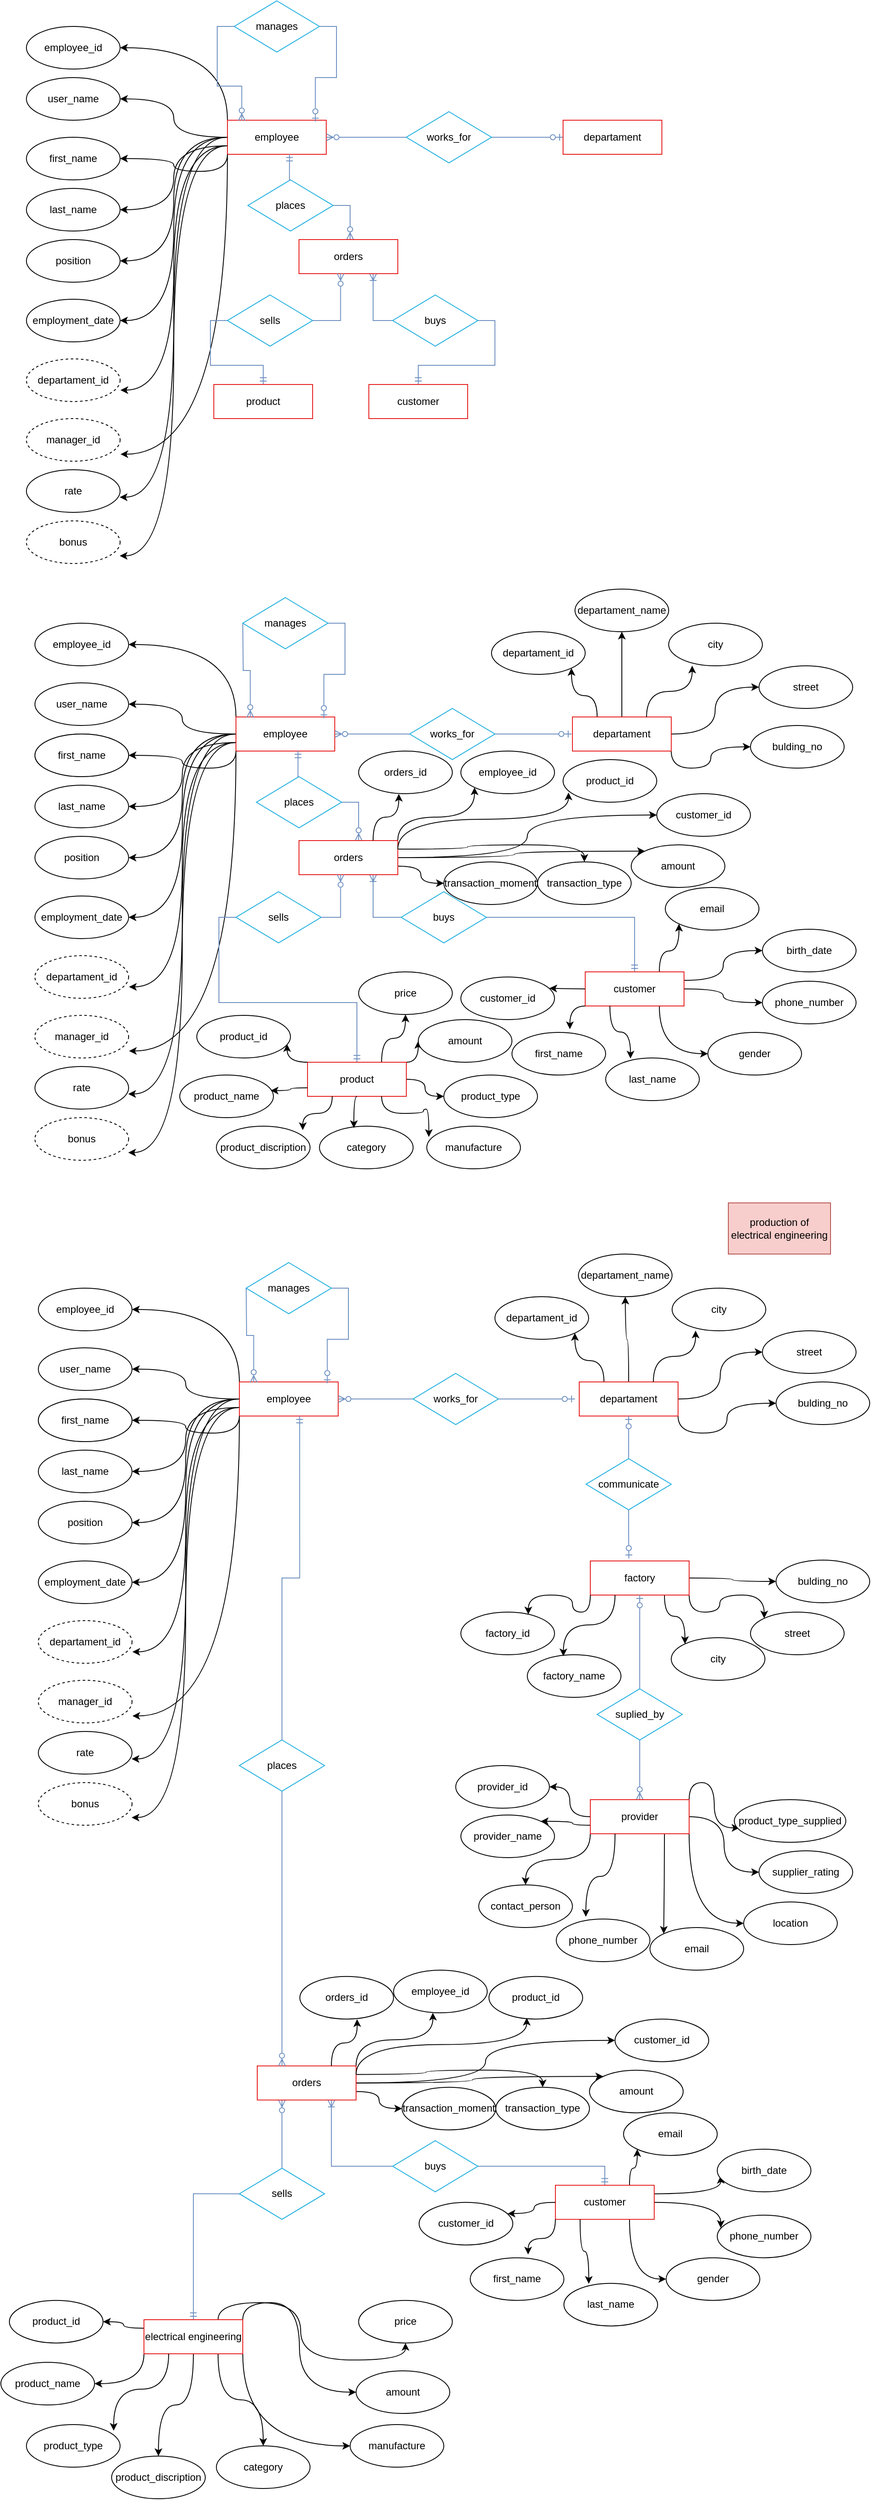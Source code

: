 <mxfile version="24.8.6">
  <diagram name="Сторінка-1" id="kcLhbjc4RdQjaShJqn42">
    <mxGraphModel dx="1167" dy="628" grid="1" gridSize="10" guides="1" tooltips="1" connect="1" arrows="1" fold="1" page="1" pageScale="1" pageWidth="827" pageHeight="1169" math="0" shadow="0">
      <root>
        <mxCell id="0" />
        <mxCell id="1" parent="0" />
        <mxCell id="aLuFirNBmJMHdz3YB2VH-1" value="manages" style="rhombus;whiteSpace=wrap;html=1;strokeColor=#1baede;" parent="1" vertex="1">
          <mxGeometry x="314" y="30" width="100" height="60" as="geometry" />
        </mxCell>
        <mxCell id="aLuFirNBmJMHdz3YB2VH-2" value="employee_id" style="ellipse;whiteSpace=wrap;html=1;" parent="1" vertex="1">
          <mxGeometry x="70" y="60" width="110" height="50" as="geometry" />
        </mxCell>
        <mxCell id="aLuFirNBmJMHdz3YB2VH-3" value="first_name" style="ellipse;whiteSpace=wrap;html=1;" parent="1" vertex="1">
          <mxGeometry x="70" y="190" width="110" height="50" as="geometry" />
        </mxCell>
        <mxCell id="aLuFirNBmJMHdz3YB2VH-4" value="manager_id" style="ellipse;whiteSpace=wrap;html=1;dashed=1;" parent="1" vertex="1">
          <mxGeometry x="70" y="520" width="110" height="50" as="geometry" />
        </mxCell>
        <mxCell id="aLuFirNBmJMHdz3YB2VH-5" value="rate" style="ellipse;whiteSpace=wrap;html=1;" parent="1" vertex="1">
          <mxGeometry x="70" y="580" width="110" height="50" as="geometry" />
        </mxCell>
        <mxCell id="aLuFirNBmJMHdz3YB2VH-6" value="employment_date" style="ellipse;whiteSpace=wrap;html=1;" parent="1" vertex="1">
          <mxGeometry x="70" y="380" width="110" height="50" as="geometry" />
        </mxCell>
        <mxCell id="aLuFirNBmJMHdz3YB2VH-7" value="user_name" style="ellipse;whiteSpace=wrap;html=1;" parent="1" vertex="1">
          <mxGeometry x="70" y="120" width="110" height="50" as="geometry" />
        </mxCell>
        <mxCell id="aLuFirNBmJMHdz3YB2VH-8" value="last_name" style="ellipse;whiteSpace=wrap;html=1;" parent="1" vertex="1">
          <mxGeometry x="70" y="250" width="110" height="50" as="geometry" />
        </mxCell>
        <mxCell id="aLuFirNBmJMHdz3YB2VH-9" value="departament_id" style="ellipse;whiteSpace=wrap;html=1;dashed=1;" parent="1" vertex="1">
          <mxGeometry x="70" y="450" width="110" height="50" as="geometry" />
        </mxCell>
        <mxCell id="aLuFirNBmJMHdz3YB2VH-10" value="position" style="ellipse;whiteSpace=wrap;html=1;" parent="1" vertex="1">
          <mxGeometry x="70" y="310" width="110" height="50" as="geometry" />
        </mxCell>
        <mxCell id="aLuFirNBmJMHdz3YB2VH-11" value="bonus" style="ellipse;whiteSpace=wrap;html=1;dashed=1;" parent="1" vertex="1">
          <mxGeometry x="70" y="640" width="110" height="50" as="geometry" />
        </mxCell>
        <mxCell id="aLuFirNBmJMHdz3YB2VH-14" style="edgeStyle=orthogonalEdgeStyle;rounded=0;orthogonalLoop=1;jettySize=auto;html=1;exitX=0;exitY=0;exitDx=0;exitDy=0;entryX=1;entryY=0.5;entryDx=0;entryDy=0;curved=1;" parent="1" source="aLuFirNBmJMHdz3YB2VH-12" target="aLuFirNBmJMHdz3YB2VH-2" edge="1">
          <mxGeometry relative="1" as="geometry" />
        </mxCell>
        <mxCell id="aLuFirNBmJMHdz3YB2VH-15" style="edgeStyle=orthogonalEdgeStyle;rounded=0;orthogonalLoop=1;jettySize=auto;html=1;exitX=0;exitY=0.5;exitDx=0;exitDy=0;entryX=1;entryY=0.5;entryDx=0;entryDy=0;curved=1;" parent="1" source="aLuFirNBmJMHdz3YB2VH-12" target="aLuFirNBmJMHdz3YB2VH-7" edge="1">
          <mxGeometry relative="1" as="geometry" />
        </mxCell>
        <mxCell id="aLuFirNBmJMHdz3YB2VH-16" style="edgeStyle=orthogonalEdgeStyle;rounded=0;orthogonalLoop=1;jettySize=auto;html=1;exitX=0;exitY=1;exitDx=0;exitDy=0;entryX=1;entryY=0.5;entryDx=0;entryDy=0;curved=1;" parent="1" source="aLuFirNBmJMHdz3YB2VH-12" target="aLuFirNBmJMHdz3YB2VH-3" edge="1">
          <mxGeometry relative="1" as="geometry" />
        </mxCell>
        <mxCell id="aLuFirNBmJMHdz3YB2VH-19" style="edgeStyle=orthogonalEdgeStyle;rounded=0;orthogonalLoop=1;jettySize=auto;html=1;exitX=0;exitY=0.5;exitDx=0;exitDy=0;entryX=1;entryY=0.5;entryDx=0;entryDy=0;curved=1;" parent="1" source="aLuFirNBmJMHdz3YB2VH-12" target="aLuFirNBmJMHdz3YB2VH-10" edge="1">
          <mxGeometry relative="1" as="geometry" />
        </mxCell>
        <mxCell id="aLuFirNBmJMHdz3YB2VH-20" style="edgeStyle=orthogonalEdgeStyle;rounded=0;orthogonalLoop=1;jettySize=auto;html=1;exitX=0;exitY=0.5;exitDx=0;exitDy=0;entryX=1;entryY=0.5;entryDx=0;entryDy=0;curved=1;" parent="1" source="aLuFirNBmJMHdz3YB2VH-12" target="aLuFirNBmJMHdz3YB2VH-6" edge="1">
          <mxGeometry relative="1" as="geometry" />
        </mxCell>
        <mxCell id="aLuFirNBmJMHdz3YB2VH-25" style="edgeStyle=orthogonalEdgeStyle;rounded=0;orthogonalLoop=1;jettySize=auto;html=1;exitX=0;exitY=0.75;exitDx=0;exitDy=0;entryX=1;entryY=0.5;entryDx=0;entryDy=0;curved=1;" parent="1" source="aLuFirNBmJMHdz3YB2VH-12" target="aLuFirNBmJMHdz3YB2VH-8" edge="1">
          <mxGeometry relative="1" as="geometry" />
        </mxCell>
        <mxCell id="aLuFirNBmJMHdz3YB2VH-12" value="employee" style="rounded=0;whiteSpace=wrap;html=1;strokeColor=#e61919;" parent="1" vertex="1">
          <mxGeometry x="306" y="170" width="116" height="40" as="geometry" />
        </mxCell>
        <mxCell id="aLuFirNBmJMHdz3YB2VH-21" style="edgeStyle=orthogonalEdgeStyle;rounded=0;orthogonalLoop=1;jettySize=auto;html=1;exitX=0;exitY=0.75;exitDx=0;exitDy=0;entryX=1.004;entryY=0.732;entryDx=0;entryDy=0;entryPerimeter=0;curved=1;" parent="1" source="aLuFirNBmJMHdz3YB2VH-12" target="aLuFirNBmJMHdz3YB2VH-9" edge="1">
          <mxGeometry relative="1" as="geometry" />
        </mxCell>
        <mxCell id="aLuFirNBmJMHdz3YB2VH-22" style="edgeStyle=orthogonalEdgeStyle;rounded=0;orthogonalLoop=1;jettySize=auto;html=1;exitX=0;exitY=1;exitDx=0;exitDy=0;entryX=1.004;entryY=0.836;entryDx=0;entryDy=0;entryPerimeter=0;curved=1;" parent="1" source="aLuFirNBmJMHdz3YB2VH-12" target="aLuFirNBmJMHdz3YB2VH-4" edge="1">
          <mxGeometry relative="1" as="geometry" />
        </mxCell>
        <mxCell id="aLuFirNBmJMHdz3YB2VH-23" style="edgeStyle=orthogonalEdgeStyle;rounded=0;orthogonalLoop=1;jettySize=auto;html=1;exitX=0;exitY=0.5;exitDx=0;exitDy=0;entryX=0.996;entryY=0.644;entryDx=0;entryDy=0;entryPerimeter=0;curved=1;" parent="1" source="aLuFirNBmJMHdz3YB2VH-12" target="aLuFirNBmJMHdz3YB2VH-5" edge="1">
          <mxGeometry relative="1" as="geometry" />
        </mxCell>
        <mxCell id="aLuFirNBmJMHdz3YB2VH-24" style="edgeStyle=orthogonalEdgeStyle;rounded=0;orthogonalLoop=1;jettySize=auto;html=1;exitX=0;exitY=0.75;exitDx=0;exitDy=0;entryX=0.996;entryY=0.82;entryDx=0;entryDy=0;entryPerimeter=0;curved=1;" parent="1" source="aLuFirNBmJMHdz3YB2VH-12" target="aLuFirNBmJMHdz3YB2VH-11" edge="1">
          <mxGeometry relative="1" as="geometry" />
        </mxCell>
        <mxCell id="aLuFirNBmJMHdz3YB2VH-26" style="edgeStyle=orthogonalEdgeStyle;rounded=0;orthogonalLoop=1;jettySize=auto;html=1;exitX=1;exitY=0.5;exitDx=0;exitDy=0;entryX=0.89;entryY=0.04;entryDx=0;entryDy=0;entryPerimeter=0;fillColor=#dae8fc;strokeColor=#6c8ebf;endArrow=ERzeroToOne;endFill=0;" parent="1" source="aLuFirNBmJMHdz3YB2VH-1" target="aLuFirNBmJMHdz3YB2VH-12" edge="1">
          <mxGeometry relative="1" as="geometry">
            <Array as="points">
              <mxPoint x="434" y="60" />
              <mxPoint x="434" y="120" />
              <mxPoint x="409" y="120" />
            </Array>
          </mxGeometry>
        </mxCell>
        <mxCell id="aLuFirNBmJMHdz3YB2VH-30" style="edgeStyle=orthogonalEdgeStyle;rounded=0;orthogonalLoop=1;jettySize=auto;html=1;exitX=0;exitY=0.5;exitDx=0;exitDy=0;entryX=0.145;entryY=0.015;entryDx=0;entryDy=0;entryPerimeter=0;fillColor=#dae8fc;strokeColor=#6c8ebf;endArrow=ERzeroToMany;endFill=0;" parent="1" source="aLuFirNBmJMHdz3YB2VH-1" target="aLuFirNBmJMHdz3YB2VH-12" edge="1">
          <mxGeometry relative="1" as="geometry" />
        </mxCell>
        <mxCell id="aLuFirNBmJMHdz3YB2VH-44" style="edgeStyle=orthogonalEdgeStyle;rounded=0;orthogonalLoop=1;jettySize=auto;html=1;exitX=1;exitY=0.5;exitDx=0;exitDy=0;fillColor=#dae8fc;strokeColor=#6c8ebf;endArrow=ERzeroToMany;endFill=0;" parent="1" source="aLuFirNBmJMHdz3YB2VH-32" target="aLuFirNBmJMHdz3YB2VH-38" edge="1">
          <mxGeometry relative="1" as="geometry">
            <Array as="points">
              <mxPoint x="450" y="270" />
            </Array>
          </mxGeometry>
        </mxCell>
        <mxCell id="aLuFirNBmJMHdz3YB2VH-32" value="places" style="rhombus;whiteSpace=wrap;html=1;strokeColor=#1baede;" parent="1" vertex="1">
          <mxGeometry x="330" y="240" width="100" height="60" as="geometry" />
        </mxCell>
        <mxCell id="aLuFirNBmJMHdz3YB2VH-41" style="edgeStyle=orthogonalEdgeStyle;rounded=0;orthogonalLoop=1;jettySize=auto;html=1;exitX=1;exitY=0.5;exitDx=0;exitDy=0;entryX=0;entryY=0.5;entryDx=0;entryDy=0;fillColor=#dae8fc;strokeColor=#6c8ebf;endArrow=ERzeroToOne;endFill=0;" parent="1" source="aLuFirNBmJMHdz3YB2VH-33" target="aLuFirNBmJMHdz3YB2VH-37" edge="1">
          <mxGeometry relative="1" as="geometry" />
        </mxCell>
        <mxCell id="aLuFirNBmJMHdz3YB2VH-42" style="edgeStyle=orthogonalEdgeStyle;rounded=0;orthogonalLoop=1;jettySize=auto;html=1;exitX=0;exitY=0.5;exitDx=0;exitDy=0;entryX=1;entryY=0.5;entryDx=0;entryDy=0;fillColor=#dae8fc;strokeColor=#6c8ebf;endArrow=ERzeroToMany;endFill=0;" parent="1" source="aLuFirNBmJMHdz3YB2VH-33" target="aLuFirNBmJMHdz3YB2VH-12" edge="1">
          <mxGeometry relative="1" as="geometry" />
        </mxCell>
        <mxCell id="aLuFirNBmJMHdz3YB2VH-33" value="works_for" style="rhombus;whiteSpace=wrap;html=1;strokeColor=#1baede;" parent="1" vertex="1">
          <mxGeometry x="516" y="160" width="100" height="60" as="geometry" />
        </mxCell>
        <mxCell id="aLuFirNBmJMHdz3YB2VH-50" style="edgeStyle=orthogonalEdgeStyle;rounded=0;orthogonalLoop=1;jettySize=auto;html=1;exitX=1;exitY=0.5;exitDx=0;exitDy=0;entryX=0.5;entryY=0;entryDx=0;entryDy=0;fillColor=#dae8fc;strokeColor=#6c8ebf;endArrow=ERmandOne;endFill=0;" parent="1" source="aLuFirNBmJMHdz3YB2VH-34" target="aLuFirNBmJMHdz3YB2VH-36" edge="1">
          <mxGeometry relative="1" as="geometry" />
        </mxCell>
        <mxCell id="aLuFirNBmJMHdz3YB2VH-55" style="edgeStyle=orthogonalEdgeStyle;rounded=0;orthogonalLoop=1;jettySize=auto;html=1;exitX=0;exitY=0.5;exitDx=0;exitDy=0;entryX=0.75;entryY=1;entryDx=0;entryDy=0;fillColor=#dae8fc;strokeColor=#6c8ebf;endArrow=ERoneToMany;endFill=0;" parent="1" source="aLuFirNBmJMHdz3YB2VH-34" target="aLuFirNBmJMHdz3YB2VH-38" edge="1">
          <mxGeometry relative="1" as="geometry" />
        </mxCell>
        <mxCell id="aLuFirNBmJMHdz3YB2VH-34" value="buys" style="rhombus;whiteSpace=wrap;html=1;strokeColor=#1baede;" parent="1" vertex="1">
          <mxGeometry x="500" y="375" width="100" height="60" as="geometry" />
        </mxCell>
        <mxCell id="aLuFirNBmJMHdz3YB2VH-51" style="edgeStyle=orthogonalEdgeStyle;rounded=0;orthogonalLoop=1;jettySize=auto;html=1;exitX=0;exitY=0.5;exitDx=0;exitDy=0;entryX=0.5;entryY=0;entryDx=0;entryDy=0;fillColor=#dae8fc;strokeColor=#6c8ebf;endArrow=ERmandOne;endFill=0;" parent="1" source="aLuFirNBmJMHdz3YB2VH-35" target="aLuFirNBmJMHdz3YB2VH-39" edge="1">
          <mxGeometry relative="1" as="geometry" />
        </mxCell>
        <mxCell id="aLuFirNBmJMHdz3YB2VH-35" value="sells" style="rhombus;whiteSpace=wrap;html=1;strokeColor=#1baede;" parent="1" vertex="1">
          <mxGeometry x="306" y="375" width="100" height="60" as="geometry" />
        </mxCell>
        <mxCell id="aLuFirNBmJMHdz3YB2VH-36" value="customer" style="rounded=0;whiteSpace=wrap;html=1;strokeColor=#e61919;" parent="1" vertex="1">
          <mxGeometry x="472" y="480" width="116" height="40" as="geometry" />
        </mxCell>
        <mxCell id="aLuFirNBmJMHdz3YB2VH-37" value="departament" style="rounded=0;whiteSpace=wrap;html=1;strokeColor=#e61919;" parent="1" vertex="1">
          <mxGeometry x="700" y="170" width="116" height="40" as="geometry" />
        </mxCell>
        <mxCell id="aLuFirNBmJMHdz3YB2VH-38" value="orders" style="rounded=0;whiteSpace=wrap;html=1;strokeColor=#e61919;" parent="1" vertex="1">
          <mxGeometry x="390" y="310" width="116" height="40" as="geometry" />
        </mxCell>
        <mxCell id="aLuFirNBmJMHdz3YB2VH-39" value="product" style="rounded=0;whiteSpace=wrap;html=1;strokeColor=#e61919;" parent="1" vertex="1">
          <mxGeometry x="290" y="480" width="116" height="40" as="geometry" />
        </mxCell>
        <mxCell id="aLuFirNBmJMHdz3YB2VH-45" style="edgeStyle=orthogonalEdgeStyle;rounded=0;orthogonalLoop=1;jettySize=auto;html=1;exitX=0.5;exitY=0;exitDx=0;exitDy=0;entryX=0.628;entryY=0.995;entryDx=0;entryDy=0;entryPerimeter=0;fillColor=#dae8fc;strokeColor=#6c8ebf;endArrow=ERmandOne;endFill=0;" parent="1" source="aLuFirNBmJMHdz3YB2VH-32" target="aLuFirNBmJMHdz3YB2VH-12" edge="1">
          <mxGeometry relative="1" as="geometry" />
        </mxCell>
        <mxCell id="aLuFirNBmJMHdz3YB2VH-46" style="edgeStyle=orthogonalEdgeStyle;rounded=0;orthogonalLoop=1;jettySize=auto;html=1;exitX=1;exitY=0.5;exitDx=0;exitDy=0;entryX=0.421;entryY=0.995;entryDx=0;entryDy=0;entryPerimeter=0;fillColor=#dae8fc;strokeColor=#6c8ebf;endArrow=ERzeroToMany;endFill=0;" parent="1" source="aLuFirNBmJMHdz3YB2VH-35" target="aLuFirNBmJMHdz3YB2VH-38" edge="1">
          <mxGeometry relative="1" as="geometry" />
        </mxCell>
        <mxCell id="aLuFirNBmJMHdz3YB2VH-56" value="employee_id" style="ellipse;whiteSpace=wrap;html=1;" parent="1" vertex="1">
          <mxGeometry x="80" y="760" width="110" height="50" as="geometry" />
        </mxCell>
        <mxCell id="aLuFirNBmJMHdz3YB2VH-57" value="first_name" style="ellipse;whiteSpace=wrap;html=1;" parent="1" vertex="1">
          <mxGeometry x="80" y="890" width="110" height="50" as="geometry" />
        </mxCell>
        <mxCell id="aLuFirNBmJMHdz3YB2VH-58" value="manager_id" style="ellipse;whiteSpace=wrap;html=1;dashed=1;" parent="1" vertex="1">
          <mxGeometry x="80" y="1220" width="110" height="50" as="geometry" />
        </mxCell>
        <mxCell id="aLuFirNBmJMHdz3YB2VH-59" value="rate" style="ellipse;whiteSpace=wrap;html=1;" parent="1" vertex="1">
          <mxGeometry x="80" y="1280" width="110" height="50" as="geometry" />
        </mxCell>
        <mxCell id="aLuFirNBmJMHdz3YB2VH-60" value="employment_date" style="ellipse;whiteSpace=wrap;html=1;" parent="1" vertex="1">
          <mxGeometry x="80" y="1080" width="110" height="50" as="geometry" />
        </mxCell>
        <mxCell id="aLuFirNBmJMHdz3YB2VH-61" value="user_name" style="ellipse;whiteSpace=wrap;html=1;" parent="1" vertex="1">
          <mxGeometry x="80" y="830" width="110" height="50" as="geometry" />
        </mxCell>
        <mxCell id="aLuFirNBmJMHdz3YB2VH-62" value="last_name" style="ellipse;whiteSpace=wrap;html=1;" parent="1" vertex="1">
          <mxGeometry x="80" y="950" width="110" height="50" as="geometry" />
        </mxCell>
        <mxCell id="aLuFirNBmJMHdz3YB2VH-63" value="departament_id" style="ellipse;whiteSpace=wrap;html=1;dashed=1;" parent="1" vertex="1">
          <mxGeometry x="80" y="1150" width="110" height="50" as="geometry" />
        </mxCell>
        <mxCell id="aLuFirNBmJMHdz3YB2VH-64" value="position" style="ellipse;whiteSpace=wrap;html=1;" parent="1" vertex="1">
          <mxGeometry x="80" y="1010" width="110" height="50" as="geometry" />
        </mxCell>
        <mxCell id="aLuFirNBmJMHdz3YB2VH-65" value="bonus" style="ellipse;whiteSpace=wrap;html=1;dashed=1;" parent="1" vertex="1">
          <mxGeometry x="80" y="1340" width="110" height="50" as="geometry" />
        </mxCell>
        <mxCell id="aLuFirNBmJMHdz3YB2VH-66" style="edgeStyle=orthogonalEdgeStyle;rounded=0;orthogonalLoop=1;jettySize=auto;html=1;exitX=0;exitY=0;exitDx=0;exitDy=0;entryX=1;entryY=0.5;entryDx=0;entryDy=0;curved=1;" parent="1" source="aLuFirNBmJMHdz3YB2VH-72" target="aLuFirNBmJMHdz3YB2VH-56" edge="1">
          <mxGeometry relative="1" as="geometry" />
        </mxCell>
        <mxCell id="aLuFirNBmJMHdz3YB2VH-67" style="edgeStyle=orthogonalEdgeStyle;rounded=0;orthogonalLoop=1;jettySize=auto;html=1;exitX=0;exitY=0.5;exitDx=0;exitDy=0;entryX=1;entryY=0.5;entryDx=0;entryDy=0;curved=1;" parent="1" source="aLuFirNBmJMHdz3YB2VH-72" target="aLuFirNBmJMHdz3YB2VH-61" edge="1">
          <mxGeometry relative="1" as="geometry" />
        </mxCell>
        <mxCell id="aLuFirNBmJMHdz3YB2VH-68" style="edgeStyle=orthogonalEdgeStyle;rounded=0;orthogonalLoop=1;jettySize=auto;html=1;exitX=0;exitY=1;exitDx=0;exitDy=0;entryX=1;entryY=0.5;entryDx=0;entryDy=0;curved=1;" parent="1" source="aLuFirNBmJMHdz3YB2VH-72" target="aLuFirNBmJMHdz3YB2VH-57" edge="1">
          <mxGeometry relative="1" as="geometry" />
        </mxCell>
        <mxCell id="aLuFirNBmJMHdz3YB2VH-69" style="edgeStyle=orthogonalEdgeStyle;rounded=0;orthogonalLoop=1;jettySize=auto;html=1;exitX=0;exitY=0.5;exitDx=0;exitDy=0;entryX=1;entryY=0.5;entryDx=0;entryDy=0;curved=1;" parent="1" source="aLuFirNBmJMHdz3YB2VH-72" target="aLuFirNBmJMHdz3YB2VH-64" edge="1">
          <mxGeometry relative="1" as="geometry" />
        </mxCell>
        <mxCell id="aLuFirNBmJMHdz3YB2VH-70" style="edgeStyle=orthogonalEdgeStyle;rounded=0;orthogonalLoop=1;jettySize=auto;html=1;exitX=0;exitY=0.5;exitDx=0;exitDy=0;entryX=1;entryY=0.5;entryDx=0;entryDy=0;curved=1;" parent="1" source="aLuFirNBmJMHdz3YB2VH-72" target="aLuFirNBmJMHdz3YB2VH-60" edge="1">
          <mxGeometry relative="1" as="geometry" />
        </mxCell>
        <mxCell id="aLuFirNBmJMHdz3YB2VH-71" style="edgeStyle=orthogonalEdgeStyle;rounded=0;orthogonalLoop=1;jettySize=auto;html=1;exitX=0;exitY=0.75;exitDx=0;exitDy=0;entryX=1;entryY=0.5;entryDx=0;entryDy=0;curved=1;" parent="1" source="aLuFirNBmJMHdz3YB2VH-72" target="aLuFirNBmJMHdz3YB2VH-62" edge="1">
          <mxGeometry relative="1" as="geometry" />
        </mxCell>
        <mxCell id="aLuFirNBmJMHdz3YB2VH-72" value="employee" style="rounded=0;whiteSpace=wrap;html=1;strokeColor=#e61919;" parent="1" vertex="1">
          <mxGeometry x="316" y="870" width="116" height="40" as="geometry" />
        </mxCell>
        <mxCell id="aLuFirNBmJMHdz3YB2VH-73" style="edgeStyle=orthogonalEdgeStyle;rounded=0;orthogonalLoop=1;jettySize=auto;html=1;exitX=0;exitY=0.75;exitDx=0;exitDy=0;entryX=1.004;entryY=0.732;entryDx=0;entryDy=0;entryPerimeter=0;curved=1;" parent="1" source="aLuFirNBmJMHdz3YB2VH-72" target="aLuFirNBmJMHdz3YB2VH-63" edge="1">
          <mxGeometry relative="1" as="geometry" />
        </mxCell>
        <mxCell id="aLuFirNBmJMHdz3YB2VH-74" style="edgeStyle=orthogonalEdgeStyle;rounded=0;orthogonalLoop=1;jettySize=auto;html=1;exitX=0;exitY=1;exitDx=0;exitDy=0;entryX=1.004;entryY=0.836;entryDx=0;entryDy=0;entryPerimeter=0;curved=1;" parent="1" source="aLuFirNBmJMHdz3YB2VH-72" target="aLuFirNBmJMHdz3YB2VH-58" edge="1">
          <mxGeometry relative="1" as="geometry" />
        </mxCell>
        <mxCell id="aLuFirNBmJMHdz3YB2VH-75" style="edgeStyle=orthogonalEdgeStyle;rounded=0;orthogonalLoop=1;jettySize=auto;html=1;exitX=0;exitY=0.5;exitDx=0;exitDy=0;entryX=0.996;entryY=0.644;entryDx=0;entryDy=0;entryPerimeter=0;curved=1;" parent="1" source="aLuFirNBmJMHdz3YB2VH-72" target="aLuFirNBmJMHdz3YB2VH-59" edge="1">
          <mxGeometry relative="1" as="geometry" />
        </mxCell>
        <mxCell id="aLuFirNBmJMHdz3YB2VH-76" style="edgeStyle=orthogonalEdgeStyle;rounded=0;orthogonalLoop=1;jettySize=auto;html=1;exitX=0;exitY=0.75;exitDx=0;exitDy=0;entryX=0.996;entryY=0.82;entryDx=0;entryDy=0;entryPerimeter=0;curved=1;" parent="1" source="aLuFirNBmJMHdz3YB2VH-72" target="aLuFirNBmJMHdz3YB2VH-65" edge="1">
          <mxGeometry relative="1" as="geometry" />
        </mxCell>
        <mxCell id="aLuFirNBmJMHdz3YB2VH-77" style="edgeStyle=orthogonalEdgeStyle;rounded=0;orthogonalLoop=1;jettySize=auto;html=1;exitX=1;exitY=0.5;exitDx=0;exitDy=0;entryX=0.89;entryY=0.04;entryDx=0;entryDy=0;entryPerimeter=0;fillColor=#dae8fc;strokeColor=#6c8ebf;endArrow=ERzeroToOne;endFill=0;" parent="1" target="aLuFirNBmJMHdz3YB2VH-72" edge="1">
          <mxGeometry relative="1" as="geometry">
            <mxPoint x="424" y="760" as="sourcePoint" />
            <Array as="points">
              <mxPoint x="444" y="760" />
              <mxPoint x="444" y="820" />
              <mxPoint x="419" y="820" />
            </Array>
          </mxGeometry>
        </mxCell>
        <mxCell id="aLuFirNBmJMHdz3YB2VH-78" style="edgeStyle=orthogonalEdgeStyle;rounded=0;orthogonalLoop=1;jettySize=auto;html=1;exitX=0;exitY=0.5;exitDx=0;exitDy=0;entryX=0.145;entryY=0.015;entryDx=0;entryDy=0;entryPerimeter=0;fillColor=#dae8fc;strokeColor=#6c8ebf;endArrow=ERzeroToMany;endFill=0;" parent="1" target="aLuFirNBmJMHdz3YB2VH-72" edge="1">
          <mxGeometry relative="1" as="geometry">
            <mxPoint x="324" y="760" as="sourcePoint" />
          </mxGeometry>
        </mxCell>
        <mxCell id="aLuFirNBmJMHdz3YB2VH-79" style="edgeStyle=orthogonalEdgeStyle;rounded=0;orthogonalLoop=1;jettySize=auto;html=1;exitX=1;exitY=0.5;exitDx=0;exitDy=0;fillColor=#dae8fc;strokeColor=#6c8ebf;endArrow=ERzeroToMany;endFill=0;" parent="1" source="aLuFirNBmJMHdz3YB2VH-80" target="aLuFirNBmJMHdz3YB2VH-90" edge="1">
          <mxGeometry relative="1" as="geometry">
            <Array as="points">
              <mxPoint x="460" y="970" />
            </Array>
          </mxGeometry>
        </mxCell>
        <mxCell id="aLuFirNBmJMHdz3YB2VH-80" value="places" style="rhombus;whiteSpace=wrap;html=1;strokeColor=#1baede;" parent="1" vertex="1">
          <mxGeometry x="340" y="940" width="100" height="60" as="geometry" />
        </mxCell>
        <mxCell id="aLuFirNBmJMHdz3YB2VH-81" style="edgeStyle=orthogonalEdgeStyle;rounded=0;orthogonalLoop=1;jettySize=auto;html=1;exitX=1;exitY=0.5;exitDx=0;exitDy=0;entryX=0;entryY=0.5;entryDx=0;entryDy=0;fillColor=#dae8fc;strokeColor=#6c8ebf;endArrow=ERzeroToOne;endFill=0;" parent="1" source="aLuFirNBmJMHdz3YB2VH-83" edge="1">
          <mxGeometry relative="1" as="geometry">
            <mxPoint x="710" y="890" as="targetPoint" />
          </mxGeometry>
        </mxCell>
        <mxCell id="aLuFirNBmJMHdz3YB2VH-82" style="edgeStyle=orthogonalEdgeStyle;rounded=0;orthogonalLoop=1;jettySize=auto;html=1;exitX=0;exitY=0.5;exitDx=0;exitDy=0;entryX=1;entryY=0.5;entryDx=0;entryDy=0;fillColor=#dae8fc;strokeColor=#6c8ebf;endArrow=ERzeroToMany;endFill=0;" parent="1" source="aLuFirNBmJMHdz3YB2VH-83" target="aLuFirNBmJMHdz3YB2VH-72" edge="1">
          <mxGeometry relative="1" as="geometry" />
        </mxCell>
        <mxCell id="aLuFirNBmJMHdz3YB2VH-83" value="works_for" style="rhombus;whiteSpace=wrap;html=1;strokeColor=#1baede;" parent="1" vertex="1">
          <mxGeometry x="520" y="860" width="100" height="60" as="geometry" />
        </mxCell>
        <mxCell id="aLuFirNBmJMHdz3YB2VH-84" style="edgeStyle=orthogonalEdgeStyle;rounded=0;orthogonalLoop=1;jettySize=auto;html=1;exitX=1;exitY=0.5;exitDx=0;exitDy=0;entryX=0.5;entryY=0;entryDx=0;entryDy=0;fillColor=#dae8fc;strokeColor=#6c8ebf;endArrow=ERmandOne;endFill=0;" parent="1" source="aLuFirNBmJMHdz3YB2VH-86" target="aLuFirNBmJMHdz3YB2VH-89" edge="1">
          <mxGeometry relative="1" as="geometry" />
        </mxCell>
        <mxCell id="aLuFirNBmJMHdz3YB2VH-85" style="edgeStyle=orthogonalEdgeStyle;rounded=0;orthogonalLoop=1;jettySize=auto;html=1;exitX=0;exitY=0.5;exitDx=0;exitDy=0;entryX=0.75;entryY=1;entryDx=0;entryDy=0;fillColor=#dae8fc;strokeColor=#6c8ebf;endArrow=ERoneToMany;endFill=0;" parent="1" source="aLuFirNBmJMHdz3YB2VH-86" target="aLuFirNBmJMHdz3YB2VH-90" edge="1">
          <mxGeometry relative="1" as="geometry" />
        </mxCell>
        <mxCell id="aLuFirNBmJMHdz3YB2VH-86" value="buys" style="rhombus;whiteSpace=wrap;html=1;strokeColor=#1baede;" parent="1" vertex="1">
          <mxGeometry x="510" y="1075" width="100" height="60" as="geometry" />
        </mxCell>
        <mxCell id="aLuFirNBmJMHdz3YB2VH-87" style="edgeStyle=orthogonalEdgeStyle;rounded=0;orthogonalLoop=1;jettySize=auto;html=1;exitX=0;exitY=0.5;exitDx=0;exitDy=0;entryX=0.5;entryY=0;entryDx=0;entryDy=0;fillColor=#dae8fc;strokeColor=#6c8ebf;endArrow=ERmandOne;endFill=0;" parent="1" source="aLuFirNBmJMHdz3YB2VH-88" target="aLuFirNBmJMHdz3YB2VH-91" edge="1">
          <mxGeometry relative="1" as="geometry" />
        </mxCell>
        <mxCell id="aLuFirNBmJMHdz3YB2VH-88" value="sells" style="rhombus;whiteSpace=wrap;html=1;strokeColor=#1baede;" parent="1" vertex="1">
          <mxGeometry x="316" y="1075" width="100" height="60" as="geometry" />
        </mxCell>
        <mxCell id="HB-RDXHZ-2_vc6LAbDKw-11" style="edgeStyle=orthogonalEdgeStyle;rounded=0;orthogonalLoop=1;jettySize=auto;html=1;exitX=0.75;exitY=1;exitDx=0;exitDy=0;entryX=0;entryY=0.5;entryDx=0;entryDy=0;curved=1;" parent="1" source="aLuFirNBmJMHdz3YB2VH-89" target="HB-RDXHZ-2_vc6LAbDKw-7" edge="1">
          <mxGeometry relative="1" as="geometry" />
        </mxCell>
        <mxCell id="HB-RDXHZ-2_vc6LAbDKw-12" style="edgeStyle=orthogonalEdgeStyle;rounded=0;orthogonalLoop=1;jettySize=auto;html=1;exitX=1;exitY=0.5;exitDx=0;exitDy=0;curved=1;" parent="1" source="aLuFirNBmJMHdz3YB2VH-89" target="HB-RDXHZ-2_vc6LAbDKw-6" edge="1">
          <mxGeometry relative="1" as="geometry" />
        </mxCell>
        <mxCell id="HB-RDXHZ-2_vc6LAbDKw-13" style="edgeStyle=orthogonalEdgeStyle;rounded=0;orthogonalLoop=1;jettySize=auto;html=1;exitX=1;exitY=0.25;exitDx=0;exitDy=0;entryX=0;entryY=0.5;entryDx=0;entryDy=0;curved=1;" parent="1" source="aLuFirNBmJMHdz3YB2VH-89" target="HB-RDXHZ-2_vc6LAbDKw-5" edge="1">
          <mxGeometry relative="1" as="geometry" />
        </mxCell>
        <mxCell id="HB-RDXHZ-2_vc6LAbDKw-14" style="edgeStyle=orthogonalEdgeStyle;rounded=0;orthogonalLoop=1;jettySize=auto;html=1;exitX=0.75;exitY=0;exitDx=0;exitDy=0;entryX=0;entryY=1;entryDx=0;entryDy=0;curved=1;" parent="1" source="aLuFirNBmJMHdz3YB2VH-89" target="HB-RDXHZ-2_vc6LAbDKw-4" edge="1">
          <mxGeometry relative="1" as="geometry" />
        </mxCell>
        <mxCell id="aLuFirNBmJMHdz3YB2VH-89" value="customer" style="rounded=0;whiteSpace=wrap;html=1;strokeColor=#e61919;" parent="1" vertex="1">
          <mxGeometry x="726" y="1169" width="116" height="40" as="geometry" />
        </mxCell>
        <mxCell id="HB-RDXHZ-2_vc6LAbDKw-44" style="edgeStyle=orthogonalEdgeStyle;rounded=0;orthogonalLoop=1;jettySize=auto;html=1;exitX=1;exitY=0;exitDx=0;exitDy=0;entryX=0;entryY=1;entryDx=0;entryDy=0;curved=1;" parent="1" source="aLuFirNBmJMHdz3YB2VH-90" target="HB-RDXHZ-2_vc6LAbDKw-39" edge="1">
          <mxGeometry relative="1" as="geometry" />
        </mxCell>
        <mxCell id="HB-RDXHZ-2_vc6LAbDKw-47" style="edgeStyle=orthogonalEdgeStyle;rounded=0;orthogonalLoop=1;jettySize=auto;html=1;exitX=1;exitY=0.5;exitDx=0;exitDy=0;entryX=0;entryY=0.5;entryDx=0;entryDy=0;curved=1;" parent="1" source="aLuFirNBmJMHdz3YB2VH-90" target="HB-RDXHZ-2_vc6LAbDKw-37" edge="1">
          <mxGeometry relative="1" as="geometry" />
        </mxCell>
        <mxCell id="HB-RDXHZ-2_vc6LAbDKw-49" style="edgeStyle=orthogonalEdgeStyle;rounded=0;orthogonalLoop=1;jettySize=auto;html=1;exitX=1;exitY=0.25;exitDx=0;exitDy=0;entryX=0.5;entryY=0;entryDx=0;entryDy=0;curved=1;" parent="1" source="aLuFirNBmJMHdz3YB2VH-90" target="HB-RDXHZ-2_vc6LAbDKw-36" edge="1">
          <mxGeometry relative="1" as="geometry" />
        </mxCell>
        <mxCell id="HB-RDXHZ-2_vc6LAbDKw-50" style="edgeStyle=orthogonalEdgeStyle;rounded=0;orthogonalLoop=1;jettySize=auto;html=1;exitX=1;exitY=0.5;exitDx=0;exitDy=0;entryX=0;entryY=0;entryDx=0;entryDy=0;curved=1;" parent="1" source="aLuFirNBmJMHdz3YB2VH-90" target="HB-RDXHZ-2_vc6LAbDKw-41" edge="1">
          <mxGeometry relative="1" as="geometry" />
        </mxCell>
        <mxCell id="HB-RDXHZ-2_vc6LAbDKw-51" style="edgeStyle=orthogonalEdgeStyle;rounded=0;orthogonalLoop=1;jettySize=auto;html=1;exitX=1;exitY=0.75;exitDx=0;exitDy=0;entryX=0;entryY=0.5;entryDx=0;entryDy=0;curved=1;" parent="1" source="aLuFirNBmJMHdz3YB2VH-90" target="HB-RDXHZ-2_vc6LAbDKw-35" edge="1">
          <mxGeometry relative="1" as="geometry" />
        </mxCell>
        <mxCell id="aLuFirNBmJMHdz3YB2VH-90" value="orders" style="rounded=0;whiteSpace=wrap;html=1;strokeColor=#e61919;" parent="1" vertex="1">
          <mxGeometry x="390" y="1015" width="116" height="40" as="geometry" />
        </mxCell>
        <mxCell id="HB-RDXHZ-2_vc6LAbDKw-30" style="edgeStyle=orthogonalEdgeStyle;rounded=0;orthogonalLoop=1;jettySize=auto;html=1;exitX=1;exitY=0.5;exitDx=0;exitDy=0;curved=1;" parent="1" source="aLuFirNBmJMHdz3YB2VH-91" target="HB-RDXHZ-2_vc6LAbDKw-22" edge="1">
          <mxGeometry relative="1" as="geometry" />
        </mxCell>
        <mxCell id="HB-RDXHZ-2_vc6LAbDKw-31" style="edgeStyle=orthogonalEdgeStyle;rounded=0;orthogonalLoop=1;jettySize=auto;html=1;exitX=1;exitY=0;exitDx=0;exitDy=0;entryX=0;entryY=0.5;entryDx=0;entryDy=0;curved=1;" parent="1" source="aLuFirNBmJMHdz3YB2VH-91" target="HB-RDXHZ-2_vc6LAbDKw-21" edge="1">
          <mxGeometry relative="1" as="geometry" />
        </mxCell>
        <mxCell id="HB-RDXHZ-2_vc6LAbDKw-32" style="edgeStyle=orthogonalEdgeStyle;rounded=0;orthogonalLoop=1;jettySize=auto;html=1;exitX=0.75;exitY=0;exitDx=0;exitDy=0;entryX=0.5;entryY=1;entryDx=0;entryDy=0;curved=1;" parent="1" source="aLuFirNBmJMHdz3YB2VH-91" target="HB-RDXHZ-2_vc6LAbDKw-20" edge="1">
          <mxGeometry relative="1" as="geometry" />
        </mxCell>
        <mxCell id="aLuFirNBmJMHdz3YB2VH-91" value="product" style="rounded=0;whiteSpace=wrap;html=1;strokeColor=#e61919;" parent="1" vertex="1">
          <mxGeometry x="400" y="1275" width="116" height="40" as="geometry" />
        </mxCell>
        <mxCell id="aLuFirNBmJMHdz3YB2VH-92" style="edgeStyle=orthogonalEdgeStyle;rounded=0;orthogonalLoop=1;jettySize=auto;html=1;exitX=0.5;exitY=0;exitDx=0;exitDy=0;entryX=0.628;entryY=0.995;entryDx=0;entryDy=0;entryPerimeter=0;fillColor=#dae8fc;strokeColor=#6c8ebf;endArrow=ERmandOne;endFill=0;" parent="1" source="aLuFirNBmJMHdz3YB2VH-80" target="aLuFirNBmJMHdz3YB2VH-72" edge="1">
          <mxGeometry relative="1" as="geometry" />
        </mxCell>
        <mxCell id="aLuFirNBmJMHdz3YB2VH-93" style="edgeStyle=orthogonalEdgeStyle;rounded=0;orthogonalLoop=1;jettySize=auto;html=1;exitX=1;exitY=0.5;exitDx=0;exitDy=0;entryX=0.421;entryY=0.995;entryDx=0;entryDy=0;entryPerimeter=0;fillColor=#dae8fc;strokeColor=#6c8ebf;endArrow=ERzeroToMany;endFill=0;" parent="1" source="aLuFirNBmJMHdz3YB2VH-88" target="aLuFirNBmJMHdz3YB2VH-90" edge="1">
          <mxGeometry relative="1" as="geometry" />
        </mxCell>
        <mxCell id="aLuFirNBmJMHdz3YB2VH-94" value="manages" style="rhombus;whiteSpace=wrap;html=1;strokeColor=#1baede;" parent="1" vertex="1">
          <mxGeometry x="324" y="730" width="100" height="60" as="geometry" />
        </mxCell>
        <mxCell id="aLuFirNBmJMHdz3YB2VH-102" style="edgeStyle=orthogonalEdgeStyle;rounded=0;orthogonalLoop=1;jettySize=auto;html=1;exitX=0.25;exitY=0;exitDx=0;exitDy=0;entryX=1;entryY=1;entryDx=0;entryDy=0;curved=1;" parent="1" source="aLuFirNBmJMHdz3YB2VH-95" target="aLuFirNBmJMHdz3YB2VH-96" edge="1">
          <mxGeometry relative="1" as="geometry" />
        </mxCell>
        <mxCell id="aLuFirNBmJMHdz3YB2VH-103" style="edgeStyle=orthogonalEdgeStyle;rounded=0;orthogonalLoop=1;jettySize=auto;html=1;exitX=0.5;exitY=0;exitDx=0;exitDy=0;entryX=0.5;entryY=1;entryDx=0;entryDy=0;curved=1;" parent="1" source="aLuFirNBmJMHdz3YB2VH-95" target="aLuFirNBmJMHdz3YB2VH-99" edge="1">
          <mxGeometry relative="1" as="geometry" />
        </mxCell>
        <mxCell id="aLuFirNBmJMHdz3YB2VH-105" style="edgeStyle=orthogonalEdgeStyle;rounded=0;orthogonalLoop=1;jettySize=auto;html=1;exitX=1;exitY=0.5;exitDx=0;exitDy=0;entryX=0;entryY=0.5;entryDx=0;entryDy=0;curved=1;" parent="1" source="aLuFirNBmJMHdz3YB2VH-95" target="aLuFirNBmJMHdz3YB2VH-100" edge="1">
          <mxGeometry relative="1" as="geometry" />
        </mxCell>
        <mxCell id="aLuFirNBmJMHdz3YB2VH-106" style="edgeStyle=orthogonalEdgeStyle;rounded=0;orthogonalLoop=1;jettySize=auto;html=1;exitX=1;exitY=1;exitDx=0;exitDy=0;entryX=0;entryY=0.5;entryDx=0;entryDy=0;curved=1;" parent="1" source="aLuFirNBmJMHdz3YB2VH-95" target="aLuFirNBmJMHdz3YB2VH-101" edge="1">
          <mxGeometry relative="1" as="geometry" />
        </mxCell>
        <mxCell id="aLuFirNBmJMHdz3YB2VH-95" value="departament" style="rounded=0;whiteSpace=wrap;html=1;strokeColor=#e61919;" parent="1" vertex="1">
          <mxGeometry x="711" y="870" width="116" height="40" as="geometry" />
        </mxCell>
        <mxCell id="aLuFirNBmJMHdz3YB2VH-96" value="departament_id" style="ellipse;whiteSpace=wrap;html=1;" parent="1" vertex="1">
          <mxGeometry x="616" y="770" width="110" height="50" as="geometry" />
        </mxCell>
        <mxCell id="aLuFirNBmJMHdz3YB2VH-97" value="city" style="ellipse;whiteSpace=wrap;html=1;" parent="1" vertex="1">
          <mxGeometry x="824" y="760" width="110" height="50" as="geometry" />
        </mxCell>
        <mxCell id="aLuFirNBmJMHdz3YB2VH-98" value="customer_id" style="ellipse;whiteSpace=wrap;html=1;" parent="1" vertex="1">
          <mxGeometry x="580" y="1175" width="110" height="50" as="geometry" />
        </mxCell>
        <mxCell id="aLuFirNBmJMHdz3YB2VH-99" value="departament_name" style="ellipse;whiteSpace=wrap;html=1;" parent="1" vertex="1">
          <mxGeometry x="714" y="720" width="110" height="50" as="geometry" />
        </mxCell>
        <mxCell id="aLuFirNBmJMHdz3YB2VH-100" value="street" style="ellipse;whiteSpace=wrap;html=1;" parent="1" vertex="1">
          <mxGeometry x="930" y="810" width="110" height="50" as="geometry" />
        </mxCell>
        <mxCell id="aLuFirNBmJMHdz3YB2VH-101" value="bulding_no" style="ellipse;whiteSpace=wrap;html=1;" parent="1" vertex="1">
          <mxGeometry x="920" y="880" width="110" height="50" as="geometry" />
        </mxCell>
        <mxCell id="aLuFirNBmJMHdz3YB2VH-104" style="edgeStyle=orthogonalEdgeStyle;rounded=0;orthogonalLoop=1;jettySize=auto;html=1;exitX=0.75;exitY=0;exitDx=0;exitDy=0;entryX=0.251;entryY=0.996;entryDx=0;entryDy=0;entryPerimeter=0;curved=1;" parent="1" source="aLuFirNBmJMHdz3YB2VH-95" target="aLuFirNBmJMHdz3YB2VH-97" edge="1">
          <mxGeometry relative="1" as="geometry" />
        </mxCell>
        <mxCell id="HB-RDXHZ-2_vc6LAbDKw-1" value="first_name" style="ellipse;whiteSpace=wrap;html=1;" parent="1" vertex="1">
          <mxGeometry x="80" y="890" width="110" height="50" as="geometry" />
        </mxCell>
        <mxCell id="HB-RDXHZ-2_vc6LAbDKw-2" value="first_name" style="ellipse;whiteSpace=wrap;html=1;" parent="1" vertex="1">
          <mxGeometry x="640" y="1240" width="110" height="50" as="geometry" />
        </mxCell>
        <mxCell id="HB-RDXHZ-2_vc6LAbDKw-3" value="last_name" style="ellipse;whiteSpace=wrap;html=1;" parent="1" vertex="1">
          <mxGeometry x="750" y="1270" width="110" height="50" as="geometry" />
        </mxCell>
        <mxCell id="HB-RDXHZ-2_vc6LAbDKw-4" value="email" style="ellipse;whiteSpace=wrap;html=1;" parent="1" vertex="1">
          <mxGeometry x="820" y="1070" width="110" height="50" as="geometry" />
        </mxCell>
        <mxCell id="HB-RDXHZ-2_vc6LAbDKw-5" value="birth_date" style="ellipse;whiteSpace=wrap;html=1;" parent="1" vertex="1">
          <mxGeometry x="934" y="1119" width="110" height="50" as="geometry" />
        </mxCell>
        <mxCell id="HB-RDXHZ-2_vc6LAbDKw-6" value="phone_number" style="ellipse;whiteSpace=wrap;html=1;" parent="1" vertex="1">
          <mxGeometry x="934" y="1180" width="110" height="50" as="geometry" />
        </mxCell>
        <mxCell id="HB-RDXHZ-2_vc6LAbDKw-7" value="gender" style="ellipse;whiteSpace=wrap;html=1;" parent="1" vertex="1">
          <mxGeometry x="870" y="1240" width="110" height="50" as="geometry" />
        </mxCell>
        <mxCell id="HB-RDXHZ-2_vc6LAbDKw-8" style="edgeStyle=orthogonalEdgeStyle;rounded=0;orthogonalLoop=1;jettySize=auto;html=1;exitX=0;exitY=0.5;exitDx=0;exitDy=0;entryX=0.945;entryY=0.264;entryDx=0;entryDy=0;entryPerimeter=0;curved=1;" parent="1" source="aLuFirNBmJMHdz3YB2VH-89" target="aLuFirNBmJMHdz3YB2VH-98" edge="1">
          <mxGeometry relative="1" as="geometry" />
        </mxCell>
        <mxCell id="HB-RDXHZ-2_vc6LAbDKw-9" style="edgeStyle=orthogonalEdgeStyle;rounded=0;orthogonalLoop=1;jettySize=auto;html=1;exitX=0;exitY=1;exitDx=0;exitDy=0;entryX=0.618;entryY=-0.076;entryDx=0;entryDy=0;entryPerimeter=0;curved=1;" parent="1" source="aLuFirNBmJMHdz3YB2VH-89" target="HB-RDXHZ-2_vc6LAbDKw-2" edge="1">
          <mxGeometry relative="1" as="geometry" />
        </mxCell>
        <mxCell id="HB-RDXHZ-2_vc6LAbDKw-10" style="edgeStyle=orthogonalEdgeStyle;rounded=0;orthogonalLoop=1;jettySize=auto;html=1;exitX=0.25;exitY=1;exitDx=0;exitDy=0;entryX=0.265;entryY=0.012;entryDx=0;entryDy=0;entryPerimeter=0;curved=1;" parent="1" source="aLuFirNBmJMHdz3YB2VH-89" target="HB-RDXHZ-2_vc6LAbDKw-3" edge="1">
          <mxGeometry relative="1" as="geometry" />
        </mxCell>
        <mxCell id="HB-RDXHZ-2_vc6LAbDKw-15" value="category" style="ellipse;whiteSpace=wrap;html=1;" parent="1" vertex="1">
          <mxGeometry x="414" y="1350" width="110" height="50" as="geometry" />
        </mxCell>
        <mxCell id="HB-RDXHZ-2_vc6LAbDKw-16" value="product_discription" style="ellipse;whiteSpace=wrap;html=1;" parent="1" vertex="1">
          <mxGeometry x="293" y="1350" width="110" height="50" as="geometry" />
        </mxCell>
        <mxCell id="HB-RDXHZ-2_vc6LAbDKw-17" value="product_name" style="ellipse;whiteSpace=wrap;html=1;" parent="1" vertex="1">
          <mxGeometry x="250" y="1290" width="110" height="50" as="geometry" />
        </mxCell>
        <mxCell id="HB-RDXHZ-2_vc6LAbDKw-18" value="product_id" style="ellipse;whiteSpace=wrap;html=1;" parent="1" vertex="1">
          <mxGeometry x="270" y="1220" width="110" height="50" as="geometry" />
        </mxCell>
        <mxCell id="HB-RDXHZ-2_vc6LAbDKw-19" value="manufacture" style="ellipse;whiteSpace=wrap;html=1;" parent="1" vertex="1">
          <mxGeometry x="540" y="1350" width="110" height="50" as="geometry" />
        </mxCell>
        <mxCell id="HB-RDXHZ-2_vc6LAbDKw-20" value="price" style="ellipse;whiteSpace=wrap;html=1;" parent="1" vertex="1">
          <mxGeometry x="460" y="1169" width="110" height="50" as="geometry" />
        </mxCell>
        <mxCell id="HB-RDXHZ-2_vc6LAbDKw-21" value="amount" style="ellipse;whiteSpace=wrap;html=1;" parent="1" vertex="1">
          <mxGeometry x="530" y="1225" width="110" height="50" as="geometry" />
        </mxCell>
        <mxCell id="HB-RDXHZ-2_vc6LAbDKw-22" value="product_type" style="ellipse;whiteSpace=wrap;html=1;" parent="1" vertex="1">
          <mxGeometry x="560" y="1290" width="110" height="50" as="geometry" />
        </mxCell>
        <mxCell id="HB-RDXHZ-2_vc6LAbDKw-23" style="edgeStyle=orthogonalEdgeStyle;rounded=0;orthogonalLoop=1;jettySize=auto;html=1;exitX=0;exitY=0;exitDx=0;exitDy=0;entryX=0.964;entryY=0.676;entryDx=0;entryDy=0;entryPerimeter=0;curved=1;" parent="1" source="aLuFirNBmJMHdz3YB2VH-91" target="HB-RDXHZ-2_vc6LAbDKw-18" edge="1">
          <mxGeometry relative="1" as="geometry" />
        </mxCell>
        <mxCell id="HB-RDXHZ-2_vc6LAbDKw-24" style="edgeStyle=orthogonalEdgeStyle;rounded=0;orthogonalLoop=1;jettySize=auto;html=1;exitX=0;exitY=0.75;exitDx=0;exitDy=0;entryX=0.971;entryY=0.364;entryDx=0;entryDy=0;entryPerimeter=0;curved=1;" parent="1" source="aLuFirNBmJMHdz3YB2VH-91" target="HB-RDXHZ-2_vc6LAbDKw-17" edge="1">
          <mxGeometry relative="1" as="geometry" />
        </mxCell>
        <mxCell id="HB-RDXHZ-2_vc6LAbDKw-25" style="edgeStyle=orthogonalEdgeStyle;rounded=0;orthogonalLoop=1;jettySize=auto;html=1;exitX=0.25;exitY=1;exitDx=0;exitDy=0;entryX=0.922;entryY=0.092;entryDx=0;entryDy=0;entryPerimeter=0;curved=1;" parent="1" source="aLuFirNBmJMHdz3YB2VH-91" target="HB-RDXHZ-2_vc6LAbDKw-16" edge="1">
          <mxGeometry relative="1" as="geometry" />
        </mxCell>
        <mxCell id="HB-RDXHZ-2_vc6LAbDKw-26" style="edgeStyle=orthogonalEdgeStyle;rounded=0;orthogonalLoop=1;jettySize=auto;html=1;exitX=0.5;exitY=1;exitDx=0;exitDy=0;entryX=0.367;entryY=0.044;entryDx=0;entryDy=0;entryPerimeter=0;curved=1;" parent="1" source="aLuFirNBmJMHdz3YB2VH-91" target="HB-RDXHZ-2_vc6LAbDKw-15" edge="1">
          <mxGeometry relative="1" as="geometry" />
        </mxCell>
        <mxCell id="HB-RDXHZ-2_vc6LAbDKw-27" style="edgeStyle=orthogonalEdgeStyle;rounded=0;orthogonalLoop=1;jettySize=auto;html=1;exitX=0.75;exitY=1;exitDx=0;exitDy=0;entryX=0.022;entryY=0.252;entryDx=0;entryDy=0;entryPerimeter=0;curved=1;" parent="1" source="aLuFirNBmJMHdz3YB2VH-91" target="HB-RDXHZ-2_vc6LAbDKw-19" edge="1">
          <mxGeometry relative="1" as="geometry" />
        </mxCell>
        <mxCell id="HB-RDXHZ-2_vc6LAbDKw-35" value="transaction_moment" style="ellipse;whiteSpace=wrap;html=1;" parent="1" vertex="1">
          <mxGeometry x="560" y="1040" width="110" height="50" as="geometry" />
        </mxCell>
        <mxCell id="HB-RDXHZ-2_vc6LAbDKw-36" value="transaction_type" style="ellipse;whiteSpace=wrap;html=1;" parent="1" vertex="1">
          <mxGeometry x="670" y="1040" width="110" height="50" as="geometry" />
        </mxCell>
        <mxCell id="HB-RDXHZ-2_vc6LAbDKw-37" value="customer_id" style="ellipse;whiteSpace=wrap;html=1;" parent="1" vertex="1">
          <mxGeometry x="810" y="960" width="110" height="50" as="geometry" />
        </mxCell>
        <mxCell id="HB-RDXHZ-2_vc6LAbDKw-38" value="product_id" style="ellipse;whiteSpace=wrap;html=1;" parent="1" vertex="1">
          <mxGeometry x="700" y="920" width="110" height="50" as="geometry" />
        </mxCell>
        <mxCell id="HB-RDXHZ-2_vc6LAbDKw-39" value="employee_id" style="ellipse;whiteSpace=wrap;html=1;" parent="1" vertex="1">
          <mxGeometry x="580" y="910" width="110" height="50" as="geometry" />
        </mxCell>
        <mxCell id="HB-RDXHZ-2_vc6LAbDKw-40" value="orders_id" style="ellipse;whiteSpace=wrap;html=1;" parent="1" vertex="1">
          <mxGeometry x="460" y="910" width="110" height="50" as="geometry" />
        </mxCell>
        <mxCell id="HB-RDXHZ-2_vc6LAbDKw-41" value="amount" style="ellipse;whiteSpace=wrap;html=1;" parent="1" vertex="1">
          <mxGeometry x="780" y="1020" width="110" height="50" as="geometry" />
        </mxCell>
        <mxCell id="HB-RDXHZ-2_vc6LAbDKw-43" style="edgeStyle=orthogonalEdgeStyle;rounded=0;orthogonalLoop=1;jettySize=auto;html=1;exitX=0.75;exitY=0;exitDx=0;exitDy=0;entryX=0.429;entryY=1.004;entryDx=0;entryDy=0;entryPerimeter=0;curved=1;" parent="1" source="aLuFirNBmJMHdz3YB2VH-90" target="HB-RDXHZ-2_vc6LAbDKw-40" edge="1">
          <mxGeometry relative="1" as="geometry" />
        </mxCell>
        <mxCell id="HB-RDXHZ-2_vc6LAbDKw-46" style="edgeStyle=orthogonalEdgeStyle;rounded=0;orthogonalLoop=1;jettySize=auto;html=1;exitX=1;exitY=0.25;exitDx=0;exitDy=0;entryX=0.058;entryY=0.772;entryDx=0;entryDy=0;entryPerimeter=0;curved=1;" parent="1" source="aLuFirNBmJMHdz3YB2VH-90" target="HB-RDXHZ-2_vc6LAbDKw-38" edge="1">
          <mxGeometry relative="1" as="geometry">
            <Array as="points">
              <mxPoint x="506" y="990" />
              <mxPoint x="706" y="990" />
            </Array>
          </mxGeometry>
        </mxCell>
        <mxCell id="HB-RDXHZ-2_vc6LAbDKw-143" value="production of electrical engineering" style="rounded=0;whiteSpace=wrap;html=1;fillColor=#f8cecc;strokeColor=#b85450;" parent="1" vertex="1">
          <mxGeometry x="894" y="1440" width="120" height="60" as="geometry" />
        </mxCell>
        <mxCell id="HB-RDXHZ-2_vc6LAbDKw-144" value="employee_id" style="ellipse;whiteSpace=wrap;html=1;" parent="1" vertex="1">
          <mxGeometry x="84" y="1540" width="110" height="50" as="geometry" />
        </mxCell>
        <mxCell id="HB-RDXHZ-2_vc6LAbDKw-145" value="first_name" style="ellipse;whiteSpace=wrap;html=1;" parent="1" vertex="1">
          <mxGeometry x="84" y="1670" width="110" height="50" as="geometry" />
        </mxCell>
        <mxCell id="HB-RDXHZ-2_vc6LAbDKw-146" value="manager_id" style="ellipse;whiteSpace=wrap;html=1;dashed=1;" parent="1" vertex="1">
          <mxGeometry x="84" y="2000" width="110" height="50" as="geometry" />
        </mxCell>
        <mxCell id="HB-RDXHZ-2_vc6LAbDKw-147" value="rate" style="ellipse;whiteSpace=wrap;html=1;" parent="1" vertex="1">
          <mxGeometry x="84" y="2060" width="110" height="50" as="geometry" />
        </mxCell>
        <mxCell id="HB-RDXHZ-2_vc6LAbDKw-148" value="employment_date" style="ellipse;whiteSpace=wrap;html=1;" parent="1" vertex="1">
          <mxGeometry x="84" y="1860" width="110" height="50" as="geometry" />
        </mxCell>
        <mxCell id="HB-RDXHZ-2_vc6LAbDKw-149" value="user_name" style="ellipse;whiteSpace=wrap;html=1;" parent="1" vertex="1">
          <mxGeometry x="84" y="1610" width="110" height="50" as="geometry" />
        </mxCell>
        <mxCell id="HB-RDXHZ-2_vc6LAbDKw-150" value="last_name" style="ellipse;whiteSpace=wrap;html=1;" parent="1" vertex="1">
          <mxGeometry x="84" y="1730" width="110" height="50" as="geometry" />
        </mxCell>
        <mxCell id="HB-RDXHZ-2_vc6LAbDKw-151" value="departament_id" style="ellipse;whiteSpace=wrap;html=1;dashed=1;" parent="1" vertex="1">
          <mxGeometry x="84" y="1930" width="110" height="50" as="geometry" />
        </mxCell>
        <mxCell id="HB-RDXHZ-2_vc6LAbDKw-152" value="position" style="ellipse;whiteSpace=wrap;html=1;" parent="1" vertex="1">
          <mxGeometry x="84" y="1790" width="110" height="50" as="geometry" />
        </mxCell>
        <mxCell id="HB-RDXHZ-2_vc6LAbDKw-153" value="bonus" style="ellipse;whiteSpace=wrap;html=1;dashed=1;" parent="1" vertex="1">
          <mxGeometry x="84" y="2120" width="110" height="50" as="geometry" />
        </mxCell>
        <mxCell id="HB-RDXHZ-2_vc6LAbDKw-154" style="edgeStyle=orthogonalEdgeStyle;rounded=0;orthogonalLoop=1;jettySize=auto;html=1;exitX=0;exitY=0;exitDx=0;exitDy=0;entryX=1;entryY=0.5;entryDx=0;entryDy=0;curved=1;" parent="1" source="HB-RDXHZ-2_vc6LAbDKw-160" target="HB-RDXHZ-2_vc6LAbDKw-144" edge="1">
          <mxGeometry relative="1" as="geometry" />
        </mxCell>
        <mxCell id="HB-RDXHZ-2_vc6LAbDKw-155" style="edgeStyle=orthogonalEdgeStyle;rounded=0;orthogonalLoop=1;jettySize=auto;html=1;exitX=0;exitY=0.5;exitDx=0;exitDy=0;entryX=1;entryY=0.5;entryDx=0;entryDy=0;curved=1;" parent="1" source="HB-RDXHZ-2_vc6LAbDKw-160" target="HB-RDXHZ-2_vc6LAbDKw-149" edge="1">
          <mxGeometry relative="1" as="geometry" />
        </mxCell>
        <mxCell id="HB-RDXHZ-2_vc6LAbDKw-156" style="edgeStyle=orthogonalEdgeStyle;rounded=0;orthogonalLoop=1;jettySize=auto;html=1;exitX=0;exitY=1;exitDx=0;exitDy=0;entryX=1;entryY=0.5;entryDx=0;entryDy=0;curved=1;" parent="1" source="HB-RDXHZ-2_vc6LAbDKw-160" target="HB-RDXHZ-2_vc6LAbDKw-145" edge="1">
          <mxGeometry relative="1" as="geometry" />
        </mxCell>
        <mxCell id="HB-RDXHZ-2_vc6LAbDKw-157" style="edgeStyle=orthogonalEdgeStyle;rounded=0;orthogonalLoop=1;jettySize=auto;html=1;exitX=0;exitY=0.5;exitDx=0;exitDy=0;entryX=1;entryY=0.5;entryDx=0;entryDy=0;curved=1;" parent="1" source="HB-RDXHZ-2_vc6LAbDKw-160" target="HB-RDXHZ-2_vc6LAbDKw-152" edge="1">
          <mxGeometry relative="1" as="geometry" />
        </mxCell>
        <mxCell id="HB-RDXHZ-2_vc6LAbDKw-158" style="edgeStyle=orthogonalEdgeStyle;rounded=0;orthogonalLoop=1;jettySize=auto;html=1;exitX=0;exitY=0.5;exitDx=0;exitDy=0;entryX=1;entryY=0.5;entryDx=0;entryDy=0;curved=1;" parent="1" source="HB-RDXHZ-2_vc6LAbDKw-160" target="HB-RDXHZ-2_vc6LAbDKw-148" edge="1">
          <mxGeometry relative="1" as="geometry" />
        </mxCell>
        <mxCell id="HB-RDXHZ-2_vc6LAbDKw-159" style="edgeStyle=orthogonalEdgeStyle;rounded=0;orthogonalLoop=1;jettySize=auto;html=1;exitX=0;exitY=0.75;exitDx=0;exitDy=0;entryX=1;entryY=0.5;entryDx=0;entryDy=0;curved=1;" parent="1" source="HB-RDXHZ-2_vc6LAbDKw-160" target="HB-RDXHZ-2_vc6LAbDKw-150" edge="1">
          <mxGeometry relative="1" as="geometry" />
        </mxCell>
        <mxCell id="HB-RDXHZ-2_vc6LAbDKw-160" value="employee" style="rounded=0;whiteSpace=wrap;html=1;strokeColor=#e61919;" parent="1" vertex="1">
          <mxGeometry x="320" y="1650" width="116" height="40" as="geometry" />
        </mxCell>
        <mxCell id="HB-RDXHZ-2_vc6LAbDKw-161" style="edgeStyle=orthogonalEdgeStyle;rounded=0;orthogonalLoop=1;jettySize=auto;html=1;exitX=0;exitY=0.75;exitDx=0;exitDy=0;entryX=1.004;entryY=0.732;entryDx=0;entryDy=0;entryPerimeter=0;curved=1;" parent="1" source="HB-RDXHZ-2_vc6LAbDKw-160" target="HB-RDXHZ-2_vc6LAbDKw-151" edge="1">
          <mxGeometry relative="1" as="geometry" />
        </mxCell>
        <mxCell id="HB-RDXHZ-2_vc6LAbDKw-162" style="edgeStyle=orthogonalEdgeStyle;rounded=0;orthogonalLoop=1;jettySize=auto;html=1;exitX=0;exitY=1;exitDx=0;exitDy=0;entryX=1.004;entryY=0.836;entryDx=0;entryDy=0;entryPerimeter=0;curved=1;" parent="1" source="HB-RDXHZ-2_vc6LAbDKw-160" target="HB-RDXHZ-2_vc6LAbDKw-146" edge="1">
          <mxGeometry relative="1" as="geometry" />
        </mxCell>
        <mxCell id="HB-RDXHZ-2_vc6LAbDKw-163" style="edgeStyle=orthogonalEdgeStyle;rounded=0;orthogonalLoop=1;jettySize=auto;html=1;exitX=0;exitY=0.5;exitDx=0;exitDy=0;entryX=0.996;entryY=0.644;entryDx=0;entryDy=0;entryPerimeter=0;curved=1;" parent="1" source="HB-RDXHZ-2_vc6LAbDKw-160" target="HB-RDXHZ-2_vc6LAbDKw-147" edge="1">
          <mxGeometry relative="1" as="geometry" />
        </mxCell>
        <mxCell id="HB-RDXHZ-2_vc6LAbDKw-164" style="edgeStyle=orthogonalEdgeStyle;rounded=0;orthogonalLoop=1;jettySize=auto;html=1;exitX=0;exitY=0.75;exitDx=0;exitDy=0;entryX=0.996;entryY=0.82;entryDx=0;entryDy=0;entryPerimeter=0;curved=1;" parent="1" source="HB-RDXHZ-2_vc6LAbDKw-160" target="HB-RDXHZ-2_vc6LAbDKw-153" edge="1">
          <mxGeometry relative="1" as="geometry" />
        </mxCell>
        <mxCell id="HB-RDXHZ-2_vc6LAbDKw-165" style="edgeStyle=orthogonalEdgeStyle;rounded=0;orthogonalLoop=1;jettySize=auto;html=1;exitX=1;exitY=0.5;exitDx=0;exitDy=0;entryX=0.89;entryY=0.04;entryDx=0;entryDy=0;entryPerimeter=0;fillColor=#dae8fc;strokeColor=#6c8ebf;endArrow=ERzeroToOne;endFill=0;" parent="1" target="HB-RDXHZ-2_vc6LAbDKw-160" edge="1">
          <mxGeometry relative="1" as="geometry">
            <mxPoint x="428" y="1540" as="sourcePoint" />
            <Array as="points">
              <mxPoint x="448" y="1540" />
              <mxPoint x="448" y="1600" />
              <mxPoint x="423" y="1600" />
            </Array>
          </mxGeometry>
        </mxCell>
        <mxCell id="HB-RDXHZ-2_vc6LAbDKw-166" style="edgeStyle=orthogonalEdgeStyle;rounded=0;orthogonalLoop=1;jettySize=auto;html=1;exitX=0;exitY=0.5;exitDx=0;exitDy=0;entryX=0.145;entryY=0.015;entryDx=0;entryDy=0;entryPerimeter=0;fillColor=#dae8fc;strokeColor=#6c8ebf;endArrow=ERzeroToMany;endFill=0;" parent="1" target="HB-RDXHZ-2_vc6LAbDKw-160" edge="1">
          <mxGeometry relative="1" as="geometry">
            <mxPoint x="328" y="1540" as="sourcePoint" />
          </mxGeometry>
        </mxCell>
        <mxCell id="HB-RDXHZ-2_vc6LAbDKw-169" style="edgeStyle=orthogonalEdgeStyle;rounded=0;orthogonalLoop=1;jettySize=auto;html=1;exitX=1;exitY=0.5;exitDx=0;exitDy=0;entryX=0;entryY=0.5;entryDx=0;entryDy=0;fillColor=#dae8fc;strokeColor=#6c8ebf;endArrow=ERzeroToOne;endFill=0;" parent="1" source="HB-RDXHZ-2_vc6LAbDKw-171" edge="1">
          <mxGeometry relative="1" as="geometry">
            <mxPoint x="714" y="1670" as="targetPoint" />
          </mxGeometry>
        </mxCell>
        <mxCell id="HB-RDXHZ-2_vc6LAbDKw-170" style="edgeStyle=orthogonalEdgeStyle;rounded=0;orthogonalLoop=1;jettySize=auto;html=1;exitX=0;exitY=0.5;exitDx=0;exitDy=0;entryX=1;entryY=0.5;entryDx=0;entryDy=0;fillColor=#dae8fc;strokeColor=#6c8ebf;endArrow=ERzeroToMany;endFill=0;" parent="1" source="HB-RDXHZ-2_vc6LAbDKw-171" target="HB-RDXHZ-2_vc6LAbDKw-160" edge="1">
          <mxGeometry relative="1" as="geometry" />
        </mxCell>
        <mxCell id="HB-RDXHZ-2_vc6LAbDKw-171" value="works_for" style="rhombus;whiteSpace=wrap;html=1;strokeColor=#1baede;" parent="1" vertex="1">
          <mxGeometry x="524" y="1640" width="100" height="60" as="geometry" />
        </mxCell>
        <mxCell id="HB-RDXHZ-2_vc6LAbDKw-172" style="edgeStyle=orthogonalEdgeStyle;rounded=0;orthogonalLoop=1;jettySize=auto;html=1;exitX=1;exitY=0.5;exitDx=0;exitDy=0;entryX=0.5;entryY=0;entryDx=0;entryDy=0;fillColor=#dae8fc;strokeColor=#6c8ebf;endArrow=ERmandOne;endFill=0;" parent="1" source="HB-RDXHZ-2_vc6LAbDKw-174" target="HB-RDXHZ-2_vc6LAbDKw-181" edge="1">
          <mxGeometry relative="1" as="geometry" />
        </mxCell>
        <mxCell id="HB-RDXHZ-2_vc6LAbDKw-173" style="edgeStyle=orthogonalEdgeStyle;rounded=0;orthogonalLoop=1;jettySize=auto;html=1;exitX=0;exitY=0.5;exitDx=0;exitDy=0;entryX=0.75;entryY=1;entryDx=0;entryDy=0;fillColor=#dae8fc;strokeColor=#6c8ebf;endArrow=ERoneToMany;endFill=0;" parent="1" source="HB-RDXHZ-2_vc6LAbDKw-174" target="HB-RDXHZ-2_vc6LAbDKw-187" edge="1">
          <mxGeometry relative="1" as="geometry" />
        </mxCell>
        <mxCell id="HB-RDXHZ-2_vc6LAbDKw-174" value="buys" style="rhombus;whiteSpace=wrap;html=1;strokeColor=#1baede;" parent="1" vertex="1">
          <mxGeometry x="500" y="2540" width="100" height="60" as="geometry" />
        </mxCell>
        <mxCell id="HB-RDXHZ-2_vc6LAbDKw-175" style="edgeStyle=orthogonalEdgeStyle;rounded=0;orthogonalLoop=1;jettySize=auto;html=1;exitX=0;exitY=0.5;exitDx=0;exitDy=0;entryX=0.5;entryY=0;entryDx=0;entryDy=0;fillColor=#dae8fc;strokeColor=#6c8ebf;endArrow=ERmandOne;endFill=0;" parent="1" source="HB-RDXHZ-2_vc6LAbDKw-176" target="HB-RDXHZ-2_vc6LAbDKw-191" edge="1">
          <mxGeometry relative="1" as="geometry" />
        </mxCell>
        <mxCell id="ehDnjf0azW1_yKcdrOPw-52" style="edgeStyle=orthogonalEdgeStyle;rounded=0;orthogonalLoop=1;jettySize=auto;html=1;exitX=0.5;exitY=0;exitDx=0;exitDy=0;entryX=0.25;entryY=1;entryDx=0;entryDy=0;fillColor=#dae8fc;strokeColor=#6c8ebf;endArrow=ERzeroToMany;endFill=0;" edge="1" parent="1" source="HB-RDXHZ-2_vc6LAbDKw-176" target="HB-RDXHZ-2_vc6LAbDKw-187">
          <mxGeometry relative="1" as="geometry" />
        </mxCell>
        <mxCell id="HB-RDXHZ-2_vc6LAbDKw-176" value="sells" style="rhombus;whiteSpace=wrap;html=1;strokeColor=#1baede;" parent="1" vertex="1">
          <mxGeometry x="320" y="2572.32" width="100" height="60" as="geometry" />
        </mxCell>
        <mxCell id="HB-RDXHZ-2_vc6LAbDKw-177" style="edgeStyle=orthogonalEdgeStyle;rounded=0;orthogonalLoop=1;jettySize=auto;html=1;exitX=0.75;exitY=1;exitDx=0;exitDy=0;entryX=0;entryY=0.5;entryDx=0;entryDy=0;curved=1;" parent="1" source="HB-RDXHZ-2_vc6LAbDKw-181" target="HB-RDXHZ-2_vc6LAbDKw-212" edge="1">
          <mxGeometry relative="1" as="geometry" />
        </mxCell>
        <mxCell id="HB-RDXHZ-2_vc6LAbDKw-178" style="edgeStyle=orthogonalEdgeStyle;rounded=0;orthogonalLoop=1;jettySize=auto;html=1;exitX=1;exitY=0.5;exitDx=0;exitDy=0;curved=1;" parent="1" source="HB-RDXHZ-2_vc6LAbDKw-181" edge="1">
          <mxGeometry relative="1" as="geometry">
            <mxPoint x="885" y="2642.32" as="targetPoint" />
          </mxGeometry>
        </mxCell>
        <mxCell id="HB-RDXHZ-2_vc6LAbDKw-179" style="edgeStyle=orthogonalEdgeStyle;rounded=0;orthogonalLoop=1;jettySize=auto;html=1;exitX=1;exitY=0.25;exitDx=0;exitDy=0;entryX=0;entryY=0.5;entryDx=0;entryDy=0;curved=1;" parent="1" source="HB-RDXHZ-2_vc6LAbDKw-181" edge="1">
          <mxGeometry relative="1" as="geometry">
            <mxPoint x="885" y="2581.32" as="targetPoint" />
          </mxGeometry>
        </mxCell>
        <mxCell id="HB-RDXHZ-2_vc6LAbDKw-180" style="edgeStyle=orthogonalEdgeStyle;rounded=0;orthogonalLoop=1;jettySize=auto;html=1;exitX=0.75;exitY=0;exitDx=0;exitDy=0;entryX=0;entryY=1;entryDx=0;entryDy=0;curved=1;" parent="1" source="HB-RDXHZ-2_vc6LAbDKw-181" target="HB-RDXHZ-2_vc6LAbDKw-209" edge="1">
          <mxGeometry relative="1" as="geometry" />
        </mxCell>
        <mxCell id="HB-RDXHZ-2_vc6LAbDKw-181" value="customer" style="rounded=0;whiteSpace=wrap;html=1;strokeColor=#e61919;" parent="1" vertex="1">
          <mxGeometry x="691" y="2592.32" width="116" height="40" as="geometry" />
        </mxCell>
        <mxCell id="HB-RDXHZ-2_vc6LAbDKw-182" style="edgeStyle=orthogonalEdgeStyle;rounded=0;orthogonalLoop=1;jettySize=auto;html=1;exitX=1;exitY=0;exitDx=0;exitDy=0;entryX=0;entryY=1;entryDx=0;entryDy=0;curved=1;" parent="1" source="HB-RDXHZ-2_vc6LAbDKw-187" edge="1">
          <mxGeometry relative="1" as="geometry">
            <mxPoint x="547.109" y="2389.998" as="targetPoint" />
          </mxGeometry>
        </mxCell>
        <mxCell id="HB-RDXHZ-2_vc6LAbDKw-183" style="edgeStyle=orthogonalEdgeStyle;rounded=0;orthogonalLoop=1;jettySize=auto;html=1;exitX=1;exitY=0.5;exitDx=0;exitDy=0;entryX=0;entryY=0.5;entryDx=0;entryDy=0;curved=1;" parent="1" source="HB-RDXHZ-2_vc6LAbDKw-187" target="HB-RDXHZ-2_vc6LAbDKw-231" edge="1">
          <mxGeometry relative="1" as="geometry" />
        </mxCell>
        <mxCell id="HB-RDXHZ-2_vc6LAbDKw-184" style="edgeStyle=orthogonalEdgeStyle;rounded=0;orthogonalLoop=1;jettySize=auto;html=1;exitX=1;exitY=0.25;exitDx=0;exitDy=0;entryX=0.5;entryY=0;entryDx=0;entryDy=0;curved=1;" parent="1" source="HB-RDXHZ-2_vc6LAbDKw-187" target="HB-RDXHZ-2_vc6LAbDKw-230" edge="1">
          <mxGeometry relative="1" as="geometry" />
        </mxCell>
        <mxCell id="HB-RDXHZ-2_vc6LAbDKw-185" style="edgeStyle=orthogonalEdgeStyle;rounded=0;orthogonalLoop=1;jettySize=auto;html=1;exitX=1;exitY=0.5;exitDx=0;exitDy=0;entryX=0;entryY=0;entryDx=0;entryDy=0;curved=1;" parent="1" source="HB-RDXHZ-2_vc6LAbDKw-187" target="HB-RDXHZ-2_vc6LAbDKw-235" edge="1">
          <mxGeometry relative="1" as="geometry" />
        </mxCell>
        <mxCell id="HB-RDXHZ-2_vc6LAbDKw-186" style="edgeStyle=orthogonalEdgeStyle;rounded=0;orthogonalLoop=1;jettySize=auto;html=1;exitX=1;exitY=0.75;exitDx=0;exitDy=0;entryX=0;entryY=0.5;entryDx=0;entryDy=0;curved=1;" parent="1" source="HB-RDXHZ-2_vc6LAbDKw-187" target="HB-RDXHZ-2_vc6LAbDKw-229" edge="1">
          <mxGeometry relative="1" as="geometry" />
        </mxCell>
        <mxCell id="HB-RDXHZ-2_vc6LAbDKw-187" value="orders" style="rounded=0;whiteSpace=wrap;html=1;strokeColor=#e61919;" parent="1" vertex="1">
          <mxGeometry x="341" y="2452.32" width="116" height="40" as="geometry" />
        </mxCell>
        <mxCell id="HB-RDXHZ-2_vc6LAbDKw-189" style="edgeStyle=orthogonalEdgeStyle;rounded=0;orthogonalLoop=1;jettySize=auto;html=1;exitX=1;exitY=0;exitDx=0;exitDy=0;entryX=0;entryY=0.5;entryDx=0;entryDy=0;curved=1;" parent="1" source="HB-RDXHZ-2_vc6LAbDKw-191" target="HB-RDXHZ-2_vc6LAbDKw-222" edge="1">
          <mxGeometry relative="1" as="geometry" />
        </mxCell>
        <mxCell id="HB-RDXHZ-2_vc6LAbDKw-190" style="edgeStyle=orthogonalEdgeStyle;rounded=0;orthogonalLoop=1;jettySize=auto;html=1;exitX=0.75;exitY=0;exitDx=0;exitDy=0;entryX=0.5;entryY=1;entryDx=0;entryDy=0;curved=1;" parent="1" source="HB-RDXHZ-2_vc6LAbDKw-191" target="HB-RDXHZ-2_vc6LAbDKw-221" edge="1">
          <mxGeometry relative="1" as="geometry" />
        </mxCell>
        <mxCell id="ehDnjf0azW1_yKcdrOPw-44" style="edgeStyle=orthogonalEdgeStyle;rounded=0;orthogonalLoop=1;jettySize=auto;html=1;exitX=1;exitY=1;exitDx=0;exitDy=0;entryX=0;entryY=0.5;entryDx=0;entryDy=0;curved=1;" edge="1" parent="1" source="HB-RDXHZ-2_vc6LAbDKw-191" target="HB-RDXHZ-2_vc6LAbDKw-220">
          <mxGeometry relative="1" as="geometry" />
        </mxCell>
        <mxCell id="ehDnjf0azW1_yKcdrOPw-45" style="edgeStyle=orthogonalEdgeStyle;rounded=0;orthogonalLoop=1;jettySize=auto;html=1;exitX=0;exitY=0.25;exitDx=0;exitDy=0;entryX=1;entryY=0.5;entryDx=0;entryDy=0;curved=1;" edge="1" parent="1" source="HB-RDXHZ-2_vc6LAbDKw-191" target="HB-RDXHZ-2_vc6LAbDKw-219">
          <mxGeometry relative="1" as="geometry" />
        </mxCell>
        <mxCell id="ehDnjf0azW1_yKcdrOPw-46" style="edgeStyle=orthogonalEdgeStyle;rounded=0;orthogonalLoop=1;jettySize=auto;html=1;exitX=0;exitY=1;exitDx=0;exitDy=0;entryX=1;entryY=0.5;entryDx=0;entryDy=0;curved=1;" edge="1" parent="1" source="HB-RDXHZ-2_vc6LAbDKw-191" target="HB-RDXHZ-2_vc6LAbDKw-218">
          <mxGeometry relative="1" as="geometry" />
        </mxCell>
        <mxCell id="ehDnjf0azW1_yKcdrOPw-48" style="edgeStyle=orthogonalEdgeStyle;rounded=0;orthogonalLoop=1;jettySize=auto;html=1;exitX=0.75;exitY=1;exitDx=0;exitDy=0;entryX=0.5;entryY=0;entryDx=0;entryDy=0;curved=1;" edge="1" parent="1" source="HB-RDXHZ-2_vc6LAbDKw-191" target="HB-RDXHZ-2_vc6LAbDKw-216">
          <mxGeometry relative="1" as="geometry" />
        </mxCell>
        <mxCell id="ehDnjf0azW1_yKcdrOPw-49" style="edgeStyle=orthogonalEdgeStyle;rounded=0;orthogonalLoop=1;jettySize=auto;html=1;exitX=0.5;exitY=1;exitDx=0;exitDy=0;entryX=0.5;entryY=0;entryDx=0;entryDy=0;curved=1;" edge="1" parent="1" source="HB-RDXHZ-2_vc6LAbDKw-191" target="HB-RDXHZ-2_vc6LAbDKw-217">
          <mxGeometry relative="1" as="geometry" />
        </mxCell>
        <mxCell id="HB-RDXHZ-2_vc6LAbDKw-191" value="electrical engineering" style="rounded=0;whiteSpace=wrap;html=1;strokeColor=#e61919;" parent="1" vertex="1">
          <mxGeometry x="208" y="2750" width="116" height="40" as="geometry" />
        </mxCell>
        <mxCell id="HB-RDXHZ-2_vc6LAbDKw-194" value="manages" style="rhombus;whiteSpace=wrap;html=1;strokeColor=#1baede;" parent="1" vertex="1">
          <mxGeometry x="328" y="1510" width="100" height="60" as="geometry" />
        </mxCell>
        <mxCell id="HB-RDXHZ-2_vc6LAbDKw-195" style="edgeStyle=orthogonalEdgeStyle;rounded=0;orthogonalLoop=1;jettySize=auto;html=1;exitX=0.25;exitY=0;exitDx=0;exitDy=0;entryX=1;entryY=1;entryDx=0;entryDy=0;curved=1;" parent="1" source="HB-RDXHZ-2_vc6LAbDKw-199" target="HB-RDXHZ-2_vc6LAbDKw-200" edge="1">
          <mxGeometry relative="1" as="geometry" />
        </mxCell>
        <mxCell id="HB-RDXHZ-2_vc6LAbDKw-196" style="edgeStyle=orthogonalEdgeStyle;rounded=0;orthogonalLoop=1;jettySize=auto;html=1;exitX=0.5;exitY=0;exitDx=0;exitDy=0;entryX=0.5;entryY=1;entryDx=0;entryDy=0;curved=1;" parent="1" source="HB-RDXHZ-2_vc6LAbDKw-199" edge="1">
          <mxGeometry relative="1" as="geometry">
            <mxPoint x="773" y="1550" as="targetPoint" />
          </mxGeometry>
        </mxCell>
        <mxCell id="HB-RDXHZ-2_vc6LAbDKw-197" style="edgeStyle=orthogonalEdgeStyle;rounded=0;orthogonalLoop=1;jettySize=auto;html=1;exitX=1;exitY=0.5;exitDx=0;exitDy=0;entryX=0;entryY=0.5;entryDx=0;entryDy=0;curved=1;" parent="1" source="HB-RDXHZ-2_vc6LAbDKw-199" target="HB-RDXHZ-2_vc6LAbDKw-203" edge="1">
          <mxGeometry relative="1" as="geometry" />
        </mxCell>
        <mxCell id="HB-RDXHZ-2_vc6LAbDKw-198" style="edgeStyle=orthogonalEdgeStyle;rounded=0;orthogonalLoop=1;jettySize=auto;html=1;exitX=1;exitY=1;exitDx=0;exitDy=0;entryX=0;entryY=0.5;entryDx=0;entryDy=0;curved=1;" parent="1" source="HB-RDXHZ-2_vc6LAbDKw-199" target="HB-RDXHZ-2_vc6LAbDKw-204" edge="1">
          <mxGeometry relative="1" as="geometry" />
        </mxCell>
        <mxCell id="HB-RDXHZ-2_vc6LAbDKw-199" value="departament" style="rounded=0;whiteSpace=wrap;html=1;strokeColor=#e61919;" parent="1" vertex="1">
          <mxGeometry x="719" y="1650" width="116" height="40" as="geometry" />
        </mxCell>
        <mxCell id="HB-RDXHZ-2_vc6LAbDKw-200" value="departament_id" style="ellipse;whiteSpace=wrap;html=1;" parent="1" vertex="1">
          <mxGeometry x="620" y="1550" width="110" height="50" as="geometry" />
        </mxCell>
        <mxCell id="HB-RDXHZ-2_vc6LAbDKw-201" value="city" style="ellipse;whiteSpace=wrap;html=1;" parent="1" vertex="1">
          <mxGeometry x="828" y="1540" width="110" height="50" as="geometry" />
        </mxCell>
        <mxCell id="HB-RDXHZ-2_vc6LAbDKw-202" value="customer_id" style="ellipse;whiteSpace=wrap;html=1;" parent="1" vertex="1">
          <mxGeometry x="531" y="2612.32" width="110" height="50" as="geometry" />
        </mxCell>
        <mxCell id="HB-RDXHZ-2_vc6LAbDKw-203" value="street" style="ellipse;whiteSpace=wrap;html=1;" parent="1" vertex="1">
          <mxGeometry x="934" y="1590" width="110" height="50" as="geometry" />
        </mxCell>
        <mxCell id="HB-RDXHZ-2_vc6LAbDKw-204" value="bulding_no" style="ellipse;whiteSpace=wrap;html=1;" parent="1" vertex="1">
          <mxGeometry x="950" y="1650" width="110" height="50" as="geometry" />
        </mxCell>
        <mxCell id="HB-RDXHZ-2_vc6LAbDKw-205" style="edgeStyle=orthogonalEdgeStyle;rounded=0;orthogonalLoop=1;jettySize=auto;html=1;exitX=0.75;exitY=0;exitDx=0;exitDy=0;entryX=0.251;entryY=0.996;entryDx=0;entryDy=0;entryPerimeter=0;curved=1;" parent="1" source="HB-RDXHZ-2_vc6LAbDKw-199" target="HB-RDXHZ-2_vc6LAbDKw-201" edge="1">
          <mxGeometry relative="1" as="geometry" />
        </mxCell>
        <mxCell id="HB-RDXHZ-2_vc6LAbDKw-206" value="first_name" style="ellipse;whiteSpace=wrap;html=1;" parent="1" vertex="1">
          <mxGeometry x="84" y="1670" width="110" height="50" as="geometry" />
        </mxCell>
        <mxCell id="HB-RDXHZ-2_vc6LAbDKw-207" value="first_name" style="ellipse;whiteSpace=wrap;html=1;" parent="1" vertex="1">
          <mxGeometry x="591" y="2677.32" width="110" height="50" as="geometry" />
        </mxCell>
        <mxCell id="HB-RDXHZ-2_vc6LAbDKw-208" value="last_name" style="ellipse;whiteSpace=wrap;html=1;" parent="1" vertex="1">
          <mxGeometry x="701" y="2707.32" width="110" height="50" as="geometry" />
        </mxCell>
        <mxCell id="HB-RDXHZ-2_vc6LAbDKw-209" value="email" style="ellipse;whiteSpace=wrap;html=1;" parent="1" vertex="1">
          <mxGeometry x="771" y="2507.32" width="110" height="50" as="geometry" />
        </mxCell>
        <mxCell id="HB-RDXHZ-2_vc6LAbDKw-210" value="birth_date" style="ellipse;whiteSpace=wrap;html=1;" parent="1" vertex="1">
          <mxGeometry x="881" y="2550" width="110" height="50" as="geometry" />
        </mxCell>
        <mxCell id="HB-RDXHZ-2_vc6LAbDKw-211" value="phone_number" style="ellipse;whiteSpace=wrap;html=1;" parent="1" vertex="1">
          <mxGeometry x="881" y="2627.32" width="110" height="50" as="geometry" />
        </mxCell>
        <mxCell id="HB-RDXHZ-2_vc6LAbDKw-212" value="gender" style="ellipse;whiteSpace=wrap;html=1;" parent="1" vertex="1">
          <mxGeometry x="821" y="2677.32" width="110" height="50" as="geometry" />
        </mxCell>
        <mxCell id="HB-RDXHZ-2_vc6LAbDKw-213" style="edgeStyle=orthogonalEdgeStyle;rounded=0;orthogonalLoop=1;jettySize=auto;html=1;exitX=0;exitY=0.5;exitDx=0;exitDy=0;entryX=0.945;entryY=0.264;entryDx=0;entryDy=0;entryPerimeter=0;curved=1;" parent="1" source="HB-RDXHZ-2_vc6LAbDKw-181" target="HB-RDXHZ-2_vc6LAbDKw-202" edge="1">
          <mxGeometry relative="1" as="geometry" />
        </mxCell>
        <mxCell id="HB-RDXHZ-2_vc6LAbDKw-214" style="edgeStyle=orthogonalEdgeStyle;rounded=0;orthogonalLoop=1;jettySize=auto;html=1;exitX=0;exitY=1;exitDx=0;exitDy=0;entryX=0.618;entryY=-0.076;entryDx=0;entryDy=0;entryPerimeter=0;curved=1;" parent="1" source="HB-RDXHZ-2_vc6LAbDKw-181" target="HB-RDXHZ-2_vc6LAbDKw-207" edge="1">
          <mxGeometry relative="1" as="geometry" />
        </mxCell>
        <mxCell id="HB-RDXHZ-2_vc6LAbDKw-215" style="edgeStyle=orthogonalEdgeStyle;rounded=0;orthogonalLoop=1;jettySize=auto;html=1;exitX=0.25;exitY=1;exitDx=0;exitDy=0;entryX=0.265;entryY=0.012;entryDx=0;entryDy=0;entryPerimeter=0;curved=1;" parent="1" source="HB-RDXHZ-2_vc6LAbDKw-181" target="HB-RDXHZ-2_vc6LAbDKw-208" edge="1">
          <mxGeometry relative="1" as="geometry" />
        </mxCell>
        <mxCell id="HB-RDXHZ-2_vc6LAbDKw-216" value="category" style="ellipse;whiteSpace=wrap;html=1;" parent="1" vertex="1">
          <mxGeometry x="293" y="2898" width="110" height="50" as="geometry" />
        </mxCell>
        <mxCell id="HB-RDXHZ-2_vc6LAbDKw-217" value="product_discription" style="ellipse;whiteSpace=wrap;html=1;" parent="1" vertex="1">
          <mxGeometry x="170" y="2910" width="110" height="50" as="geometry" />
        </mxCell>
        <mxCell id="HB-RDXHZ-2_vc6LAbDKw-218" value="product_name" style="ellipse;whiteSpace=wrap;html=1;" parent="1" vertex="1">
          <mxGeometry x="40" y="2800" width="110" height="50" as="geometry" />
        </mxCell>
        <mxCell id="HB-RDXHZ-2_vc6LAbDKw-219" value="product_id" style="ellipse;whiteSpace=wrap;html=1;" parent="1" vertex="1">
          <mxGeometry x="50" y="2727.32" width="110" height="50" as="geometry" />
        </mxCell>
        <mxCell id="HB-RDXHZ-2_vc6LAbDKw-220" value="manufacture" style="ellipse;whiteSpace=wrap;html=1;" parent="1" vertex="1">
          <mxGeometry x="450" y="2873" width="110" height="50" as="geometry" />
        </mxCell>
        <mxCell id="HB-RDXHZ-2_vc6LAbDKw-221" value="price" style="ellipse;whiteSpace=wrap;html=1;" parent="1" vertex="1">
          <mxGeometry x="460" y="2727.32" width="110" height="50" as="geometry" />
        </mxCell>
        <mxCell id="HB-RDXHZ-2_vc6LAbDKw-222" value="amount" style="ellipse;whiteSpace=wrap;html=1;" parent="1" vertex="1">
          <mxGeometry x="457" y="2810" width="110" height="50" as="geometry" />
        </mxCell>
        <mxCell id="HB-RDXHZ-2_vc6LAbDKw-223" value="product_type" style="ellipse;whiteSpace=wrap;html=1;" parent="1" vertex="1">
          <mxGeometry x="70" y="2873" width="110" height="50" as="geometry" />
        </mxCell>
        <mxCell id="HB-RDXHZ-2_vc6LAbDKw-229" value="transaction_moment" style="ellipse;whiteSpace=wrap;html=1;" parent="1" vertex="1">
          <mxGeometry x="511" y="2477.32" width="110" height="50" as="geometry" />
        </mxCell>
        <mxCell id="HB-RDXHZ-2_vc6LAbDKw-230" value="transaction_type" style="ellipse;whiteSpace=wrap;html=1;" parent="1" vertex="1">
          <mxGeometry x="621" y="2477.32" width="110" height="50" as="geometry" />
        </mxCell>
        <mxCell id="HB-RDXHZ-2_vc6LAbDKw-231" value="customer_id" style="ellipse;whiteSpace=wrap;html=1;" parent="1" vertex="1">
          <mxGeometry x="761" y="2397.32" width="110" height="50" as="geometry" />
        </mxCell>
        <mxCell id="HB-RDXHZ-2_vc6LAbDKw-232" value="product_id" style="ellipse;whiteSpace=wrap;html=1;" parent="1" vertex="1">
          <mxGeometry x="613" y="2347.32" width="110" height="50" as="geometry" />
        </mxCell>
        <mxCell id="HB-RDXHZ-2_vc6LAbDKw-233" value="employee_id" style="ellipse;whiteSpace=wrap;html=1;" parent="1" vertex="1">
          <mxGeometry x="501" y="2340" width="110" height="50" as="geometry" />
        </mxCell>
        <mxCell id="HB-RDXHZ-2_vc6LAbDKw-234" value="orders_id" style="ellipse;whiteSpace=wrap;html=1;" parent="1" vertex="1">
          <mxGeometry x="391" y="2347.32" width="110" height="50" as="geometry" />
        </mxCell>
        <mxCell id="HB-RDXHZ-2_vc6LAbDKw-235" value="amount" style="ellipse;whiteSpace=wrap;html=1;" parent="1" vertex="1">
          <mxGeometry x="731" y="2457.32" width="110" height="50" as="geometry" />
        </mxCell>
        <mxCell id="HB-RDXHZ-2_vc6LAbDKw-236" style="edgeStyle=orthogonalEdgeStyle;rounded=0;orthogonalLoop=1;jettySize=auto;html=1;exitX=0.75;exitY=0;exitDx=0;exitDy=0;entryX=0.429;entryY=1.004;entryDx=0;entryDy=0;entryPerimeter=0;curved=1;" parent="1" source="HB-RDXHZ-2_vc6LAbDKw-187" edge="1">
          <mxGeometry relative="1" as="geometry">
            <mxPoint x="458.19" y="2397.52" as="targetPoint" />
          </mxGeometry>
        </mxCell>
        <mxCell id="HB-RDXHZ-2_vc6LAbDKw-237" style="edgeStyle=orthogonalEdgeStyle;rounded=0;orthogonalLoop=1;jettySize=auto;html=1;exitX=1;exitY=0.25;exitDx=0;exitDy=0;entryX=0.058;entryY=0.772;entryDx=0;entryDy=0;entryPerimeter=0;curved=1;" parent="1" source="HB-RDXHZ-2_vc6LAbDKw-187" edge="1">
          <mxGeometry relative="1" as="geometry">
            <Array as="points">
              <mxPoint x="457" y="2427.32" />
              <mxPoint x="657" y="2427.32" />
            </Array>
            <mxPoint x="657.38" y="2395.92" as="targetPoint" />
          </mxGeometry>
        </mxCell>
        <mxCell id="HB-RDXHZ-2_vc6LAbDKw-238" value="departament_name" style="ellipse;whiteSpace=wrap;html=1;" parent="1" vertex="1">
          <mxGeometry x="718" y="1500" width="110" height="50" as="geometry" />
        </mxCell>
        <mxCell id="ehDnjf0azW1_yKcdrOPw-13" style="edgeStyle=orthogonalEdgeStyle;rounded=0;orthogonalLoop=1;jettySize=auto;html=1;exitX=1;exitY=0.5;exitDx=0;exitDy=0;entryX=0;entryY=0.5;entryDx=0;entryDy=0;curved=1;" edge="1" parent="1" source="hST79BQQEGQLxhnaKSos-4" target="ehDnjf0azW1_yKcdrOPw-8">
          <mxGeometry relative="1" as="geometry" />
        </mxCell>
        <mxCell id="ehDnjf0azW1_yKcdrOPw-14" style="edgeStyle=orthogonalEdgeStyle;rounded=0;orthogonalLoop=1;jettySize=auto;html=1;exitX=1;exitY=1;exitDx=0;exitDy=0;entryX=0;entryY=0;entryDx=0;entryDy=0;curved=1;" edge="1" parent="1" source="hST79BQQEGQLxhnaKSos-4" target="ehDnjf0azW1_yKcdrOPw-3">
          <mxGeometry relative="1" as="geometry" />
        </mxCell>
        <mxCell id="ehDnjf0azW1_yKcdrOPw-15" style="edgeStyle=orthogonalEdgeStyle;rounded=0;orthogonalLoop=1;jettySize=auto;html=1;exitX=0.75;exitY=1;exitDx=0;exitDy=0;entryX=0;entryY=0;entryDx=0;entryDy=0;curved=1;" edge="1" parent="1" source="hST79BQQEGQLxhnaKSos-4" target="ehDnjf0azW1_yKcdrOPw-4">
          <mxGeometry relative="1" as="geometry" />
        </mxCell>
        <mxCell id="hST79BQQEGQLxhnaKSos-4" value="factory" style="rounded=0;whiteSpace=wrap;html=1;strokeColor=#e61919;" parent="1" vertex="1">
          <mxGeometry x="732" y="1860" width="116" height="40" as="geometry" />
        </mxCell>
        <mxCell id="ehDnjf0azW1_yKcdrOPw-3" value="street" style="ellipse;whiteSpace=wrap;html=1;" vertex="1" parent="1">
          <mxGeometry x="920" y="1920" width="110" height="50" as="geometry" />
        </mxCell>
        <mxCell id="ehDnjf0azW1_yKcdrOPw-4" value="city" style="ellipse;whiteSpace=wrap;html=1;" vertex="1" parent="1">
          <mxGeometry x="827" y="1950" width="110" height="50" as="geometry" />
        </mxCell>
        <mxCell id="ehDnjf0azW1_yKcdrOPw-5" value="factory_name" style="ellipse;whiteSpace=wrap;html=1;" vertex="1" parent="1">
          <mxGeometry x="658" y="1970" width="110" height="50" as="geometry" />
        </mxCell>
        <mxCell id="ehDnjf0azW1_yKcdrOPw-6" value="factory_id" style="ellipse;whiteSpace=wrap;html=1;" vertex="1" parent="1">
          <mxGeometry x="580" y="1920" width="110" height="50" as="geometry" />
        </mxCell>
        <mxCell id="ehDnjf0azW1_yKcdrOPw-7" style="edgeStyle=orthogonalEdgeStyle;rounded=0;orthogonalLoop=1;jettySize=auto;html=1;exitX=0;exitY=1;exitDx=0;exitDy=0;entryX=0.72;entryY=0.052;entryDx=0;entryDy=0;entryPerimeter=0;curved=1;" edge="1" parent="1" source="hST79BQQEGQLxhnaKSos-4" target="ehDnjf0azW1_yKcdrOPw-6">
          <mxGeometry relative="1" as="geometry" />
        </mxCell>
        <mxCell id="ehDnjf0azW1_yKcdrOPw-8" value="bulding_no" style="ellipse;whiteSpace=wrap;html=1;" vertex="1" parent="1">
          <mxGeometry x="950" y="1859" width="110" height="50" as="geometry" />
        </mxCell>
        <mxCell id="ehDnjf0azW1_yKcdrOPw-9" style="edgeStyle=orthogonalEdgeStyle;rounded=0;orthogonalLoop=1;jettySize=auto;html=1;exitX=0.25;exitY=1;exitDx=0;exitDy=0;entryX=0.385;entryY=0.036;entryDx=0;entryDy=0;entryPerimeter=0;curved=1;" edge="1" parent="1" source="hST79BQQEGQLxhnaKSos-4" target="ehDnjf0azW1_yKcdrOPw-5">
          <mxGeometry relative="1" as="geometry" />
        </mxCell>
        <mxCell id="ehDnjf0azW1_yKcdrOPw-39" style="edgeStyle=orthogonalEdgeStyle;rounded=0;orthogonalLoop=1;jettySize=auto;html=1;exitX=0.5;exitY=0;exitDx=0;exitDy=0;entryX=0.5;entryY=1;entryDx=0;entryDy=0;fillColor=#dae8fc;strokeColor=#6c8ebf;endArrow=ERzeroToOne;endFill=0;" edge="1" parent="1" source="ehDnjf0azW1_yKcdrOPw-16" target="HB-RDXHZ-2_vc6LAbDKw-199">
          <mxGeometry relative="1" as="geometry" />
        </mxCell>
        <mxCell id="ehDnjf0azW1_yKcdrOPw-16" value="communicate" style="rhombus;whiteSpace=wrap;html=1;strokeColor=#1baede;" vertex="1" parent="1">
          <mxGeometry x="727" y="1740" width="100" height="60" as="geometry" />
        </mxCell>
        <mxCell id="ehDnjf0azW1_yKcdrOPw-40" style="edgeStyle=orthogonalEdgeStyle;rounded=0;orthogonalLoop=1;jettySize=auto;html=1;exitX=0.5;exitY=0;exitDx=0;exitDy=0;entryX=0.5;entryY=1;entryDx=0;entryDy=0;fillColor=#dae8fc;strokeColor=#6c8ebf;endArrow=ERzeroToOne;endFill=0;" edge="1" parent="1" source="ehDnjf0azW1_yKcdrOPw-17" target="hST79BQQEGQLxhnaKSos-4">
          <mxGeometry relative="1" as="geometry" />
        </mxCell>
        <mxCell id="ehDnjf0azW1_yKcdrOPw-42" style="edgeStyle=orthogonalEdgeStyle;rounded=0;orthogonalLoop=1;jettySize=auto;html=1;exitX=0.5;exitY=1;exitDx=0;exitDy=0;entryX=0.5;entryY=0;entryDx=0;entryDy=0;fillColor=#dae8fc;strokeColor=#6c8ebf;endArrow=ERzeroToMany;endFill=0;" edge="1" parent="1" source="ehDnjf0azW1_yKcdrOPw-17" target="ehDnjf0azW1_yKcdrOPw-18">
          <mxGeometry relative="1" as="geometry" />
        </mxCell>
        <mxCell id="ehDnjf0azW1_yKcdrOPw-17" value="suplied_by" style="rhombus;whiteSpace=wrap;html=1;strokeColor=#1baede;" vertex="1" parent="1">
          <mxGeometry x="740" y="2010" width="100" height="60" as="geometry" />
        </mxCell>
        <mxCell id="ehDnjf0azW1_yKcdrOPw-28" style="edgeStyle=orthogonalEdgeStyle;rounded=0;orthogonalLoop=1;jettySize=auto;html=1;exitX=0;exitY=0.5;exitDx=0;exitDy=0;entryX=1;entryY=0.5;entryDx=0;entryDy=0;curved=1;" edge="1" parent="1" source="ehDnjf0azW1_yKcdrOPw-18" target="ehDnjf0azW1_yKcdrOPw-19">
          <mxGeometry relative="1" as="geometry" />
        </mxCell>
        <mxCell id="ehDnjf0azW1_yKcdrOPw-29" style="edgeStyle=orthogonalEdgeStyle;rounded=0;orthogonalLoop=1;jettySize=auto;html=1;exitX=0;exitY=0.75;exitDx=0;exitDy=0;entryX=1;entryY=0;entryDx=0;entryDy=0;curved=1;" edge="1" parent="1" source="ehDnjf0azW1_yKcdrOPw-18" target="ehDnjf0azW1_yKcdrOPw-20">
          <mxGeometry relative="1" as="geometry" />
        </mxCell>
        <mxCell id="ehDnjf0azW1_yKcdrOPw-30" style="edgeStyle=orthogonalEdgeStyle;rounded=0;orthogonalLoop=1;jettySize=auto;html=1;exitX=0;exitY=1;exitDx=0;exitDy=0;entryX=0.5;entryY=0;entryDx=0;entryDy=0;curved=1;" edge="1" parent="1" source="ehDnjf0azW1_yKcdrOPw-18" target="ehDnjf0azW1_yKcdrOPw-23">
          <mxGeometry relative="1" as="geometry" />
        </mxCell>
        <mxCell id="ehDnjf0azW1_yKcdrOPw-32" style="edgeStyle=orthogonalEdgeStyle;rounded=0;orthogonalLoop=1;jettySize=auto;html=1;exitX=0.75;exitY=1;exitDx=0;exitDy=0;entryX=0;entryY=0;entryDx=0;entryDy=0;curved=1;" edge="1" parent="1" source="ehDnjf0azW1_yKcdrOPw-18" target="ehDnjf0azW1_yKcdrOPw-21">
          <mxGeometry relative="1" as="geometry" />
        </mxCell>
        <mxCell id="ehDnjf0azW1_yKcdrOPw-33" style="edgeStyle=orthogonalEdgeStyle;rounded=0;orthogonalLoop=1;jettySize=auto;html=1;exitX=1;exitY=1;exitDx=0;exitDy=0;entryX=0;entryY=0.5;entryDx=0;entryDy=0;curved=1;" edge="1" parent="1" source="ehDnjf0azW1_yKcdrOPw-18" target="ehDnjf0azW1_yKcdrOPw-26">
          <mxGeometry relative="1" as="geometry" />
        </mxCell>
        <mxCell id="ehDnjf0azW1_yKcdrOPw-34" style="edgeStyle=orthogonalEdgeStyle;rounded=0;orthogonalLoop=1;jettySize=auto;html=1;exitX=1;exitY=0.5;exitDx=0;exitDy=0;entryX=0;entryY=0.5;entryDx=0;entryDy=0;curved=1;" edge="1" parent="1" source="ehDnjf0azW1_yKcdrOPw-18" target="ehDnjf0azW1_yKcdrOPw-24">
          <mxGeometry relative="1" as="geometry" />
        </mxCell>
        <mxCell id="ehDnjf0azW1_yKcdrOPw-35" style="edgeStyle=orthogonalEdgeStyle;rounded=0;orthogonalLoop=1;jettySize=auto;html=1;exitX=1;exitY=0;exitDx=0;exitDy=0;entryX=0;entryY=0.5;entryDx=0;entryDy=0;curved=1;" edge="1" parent="1" source="ehDnjf0azW1_yKcdrOPw-18">
          <mxGeometry relative="1" as="geometry">
            <mxPoint x="907" y="2173" as="targetPoint" />
          </mxGeometry>
        </mxCell>
        <mxCell id="ehDnjf0azW1_yKcdrOPw-18" value="provider" style="rounded=0;whiteSpace=wrap;html=1;strokeColor=#e61919;" vertex="1" parent="1">
          <mxGeometry x="732" y="2140" width="116" height="40" as="geometry" />
        </mxCell>
        <mxCell id="ehDnjf0azW1_yKcdrOPw-19" value="provider_id" style="ellipse;whiteSpace=wrap;html=1;" vertex="1" parent="1">
          <mxGeometry x="574" y="2100" width="110" height="50" as="geometry" />
        </mxCell>
        <mxCell id="ehDnjf0azW1_yKcdrOPw-20" value="provider_name" style="ellipse;whiteSpace=wrap;html=1;" vertex="1" parent="1">
          <mxGeometry x="580" y="2158" width="110" height="50" as="geometry" />
        </mxCell>
        <mxCell id="ehDnjf0azW1_yKcdrOPw-21" value="email" style="ellipse;whiteSpace=wrap;html=1;" vertex="1" parent="1">
          <mxGeometry x="802" y="2290" width="110" height="50" as="geometry" />
        </mxCell>
        <mxCell id="ehDnjf0azW1_yKcdrOPw-22" value="phone_number" style="ellipse;whiteSpace=wrap;html=1;" vertex="1" parent="1">
          <mxGeometry x="692" y="2280" width="110" height="50" as="geometry" />
        </mxCell>
        <mxCell id="ehDnjf0azW1_yKcdrOPw-23" value="contact_person" style="ellipse;whiteSpace=wrap;html=1;" vertex="1" parent="1">
          <mxGeometry x="601" y="2240" width="110" height="50" as="geometry" />
        </mxCell>
        <mxCell id="ehDnjf0azW1_yKcdrOPw-24" value="supplier_rating" style="ellipse;whiteSpace=wrap;html=1;" vertex="1" parent="1">
          <mxGeometry x="930" y="2200" width="110" height="50" as="geometry" />
        </mxCell>
        <mxCell id="ehDnjf0azW1_yKcdrOPw-25" value="product_type_supplied" style="ellipse;whiteSpace=wrap;html=1;" vertex="1" parent="1">
          <mxGeometry x="901" y="2140" width="131" height="50" as="geometry" />
        </mxCell>
        <mxCell id="ehDnjf0azW1_yKcdrOPw-26" value="location" style="ellipse;whiteSpace=wrap;html=1;" vertex="1" parent="1">
          <mxGeometry x="912" y="2260" width="110" height="50" as="geometry" />
        </mxCell>
        <mxCell id="ehDnjf0azW1_yKcdrOPw-31" style="edgeStyle=orthogonalEdgeStyle;rounded=0;orthogonalLoop=1;jettySize=auto;html=1;exitX=0.25;exitY=1;exitDx=0;exitDy=0;entryX=0.316;entryY=-0.052;entryDx=0;entryDy=0;entryPerimeter=0;curved=1;" edge="1" parent="1" source="ehDnjf0azW1_yKcdrOPw-18" target="ehDnjf0azW1_yKcdrOPw-22">
          <mxGeometry relative="1" as="geometry" />
        </mxCell>
        <mxCell id="ehDnjf0azW1_yKcdrOPw-38" style="edgeStyle=orthogonalEdgeStyle;rounded=0;orthogonalLoop=1;jettySize=auto;html=1;exitX=0.5;exitY=1;exitDx=0;exitDy=0;entryX=0.39;entryY=-0.075;entryDx=0;entryDy=0;entryPerimeter=0;fillColor=#dae8fc;strokeColor=#6c8ebf;endArrow=ERzeroToOne;endFill=0;" edge="1" parent="1" source="ehDnjf0azW1_yKcdrOPw-16" target="hST79BQQEGQLxhnaKSos-4">
          <mxGeometry relative="1" as="geometry" />
        </mxCell>
        <mxCell id="ehDnjf0azW1_yKcdrOPw-55" style="edgeStyle=orthogonalEdgeStyle;rounded=0;orthogonalLoop=1;jettySize=auto;html=1;exitX=0.5;exitY=1;exitDx=0;exitDy=0;entryX=0.25;entryY=0;entryDx=0;entryDy=0;fillColor=#dae8fc;strokeColor=#6c8ebf;endArrow=ERzeroToMany;endFill=0;" edge="1" parent="1" source="ehDnjf0azW1_yKcdrOPw-43" target="HB-RDXHZ-2_vc6LAbDKw-187">
          <mxGeometry relative="1" as="geometry" />
        </mxCell>
        <mxCell id="ehDnjf0azW1_yKcdrOPw-43" value="places" style="rhombus;whiteSpace=wrap;html=1;strokeColor=#1baede;" vertex="1" parent="1">
          <mxGeometry x="320" y="2070" width="100" height="60" as="geometry" />
        </mxCell>
        <mxCell id="ehDnjf0azW1_yKcdrOPw-47" style="edgeStyle=orthogonalEdgeStyle;rounded=0;orthogonalLoop=1;jettySize=auto;html=1;exitX=0.25;exitY=1;exitDx=0;exitDy=0;entryX=0.931;entryY=0.144;entryDx=0;entryDy=0;entryPerimeter=0;curved=1;" edge="1" parent="1" source="HB-RDXHZ-2_vc6LAbDKw-191" target="HB-RDXHZ-2_vc6LAbDKw-223">
          <mxGeometry relative="1" as="geometry" />
        </mxCell>
        <mxCell id="ehDnjf0azW1_yKcdrOPw-53" style="edgeStyle=orthogonalEdgeStyle;rounded=0;orthogonalLoop=1;jettySize=auto;html=1;exitX=0.5;exitY=0;exitDx=0;exitDy=0;entryX=0.61;entryY=1;entryDx=0;entryDy=0;entryPerimeter=0;fillColor=#dae8fc;strokeColor=#6c8ebf;endArrow=ERmandOne;endFill=0;" edge="1" parent="1" source="ehDnjf0azW1_yKcdrOPw-43" target="HB-RDXHZ-2_vc6LAbDKw-160">
          <mxGeometry relative="1" as="geometry" />
        </mxCell>
      </root>
    </mxGraphModel>
  </diagram>
</mxfile>
